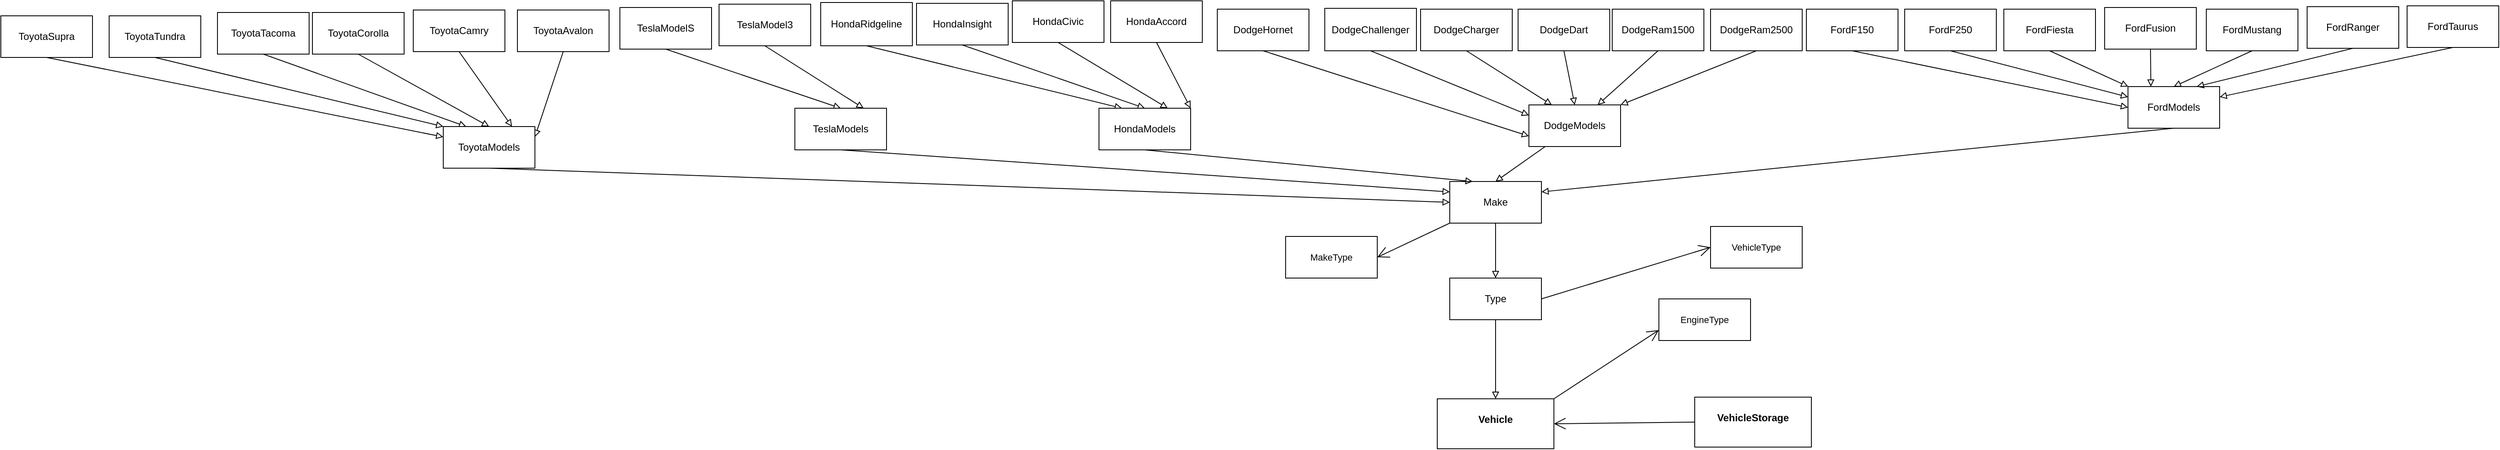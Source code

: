 <mxfile version="21.6.5" type="device" pages="35">
  <diagram name="High-Level" id="YfO1AaealCDPlV8Lao2m">
    <mxGraphModel dx="4929" dy="1629" grid="0" gridSize="10" guides="1" tooltips="1" connect="1" arrows="1" fold="1" page="0" pageScale="1" pageWidth="850" pageHeight="1100" math="0" shadow="0">
      <root>
        <mxCell id="0" />
        <mxCell id="1" parent="0" />
        <mxCell id="Sjmx_ZnS9iTlVIzdWOOp-1" style="edgeStyle=none;shape=connector;rounded=0;orthogonalLoop=1;jettySize=auto;html=1;exitX=0.5;exitY=1;exitDx=0;exitDy=0;entryX=0.5;entryY=0;entryDx=0;entryDy=0;labelBackgroundColor=default;strokeColor=default;fontFamily=Helvetica;fontSize=11;fontColor=default;endArrow=block;endFill=0;" edge="1" parent="1" source="lczZz4IBj45nSS2UDRoz-14" target="lczZz4IBj45nSS2UDRoz-16">
          <mxGeometry relative="1" as="geometry" />
        </mxCell>
        <mxCell id="lczZz4IBj45nSS2UDRoz-14" value="Make" style="html=1;whiteSpace=wrap;" parent="1" vertex="1">
          <mxGeometry x="124" y="160" width="110" height="50" as="geometry" />
        </mxCell>
        <mxCell id="Sjmx_ZnS9iTlVIzdWOOp-10" style="edgeStyle=none;shape=connector;rounded=0;orthogonalLoop=1;jettySize=auto;html=1;exitX=0.5;exitY=1;exitDx=0;exitDy=0;entryX=1;entryY=0.25;entryDx=0;entryDy=0;labelBackgroundColor=default;strokeColor=default;fontFamily=Helvetica;fontSize=11;fontColor=default;endArrow=block;endFill=0;" edge="1" parent="1" source="lczZz4IBj45nSS2UDRoz-12" target="lczZz4IBj45nSS2UDRoz-14">
          <mxGeometry relative="1" as="geometry" />
        </mxCell>
        <mxCell id="lczZz4IBj45nSS2UDRoz-12" value="FordModels" style="html=1;whiteSpace=wrap;" parent="1" vertex="1">
          <mxGeometry x="938" y="46" width="110" height="50" as="geometry" />
        </mxCell>
        <mxCell id="2ckyqfI0wSulNsikIqIM-159" style="edgeStyle=none;shape=connector;rounded=0;orthogonalLoop=1;jettySize=auto;html=1;exitX=0;exitY=1;exitDx=0;exitDy=0;labelBackgroundColor=default;strokeColor=default;fontFamily=Helvetica;fontSize=11;fontColor=default;endArrow=open;endFill=1;endSize=12;entryX=1;entryY=0.5;entryDx=0;entryDy=0;" parent="1" source="lczZz4IBj45nSS2UDRoz-14" target="2ckyqfI0wSulNsikIqIM-143" edge="1">
          <mxGeometry relative="1" as="geometry">
            <mxPoint x="-764.667" y="355.111" as="targetPoint" />
          </mxGeometry>
        </mxCell>
        <mxCell id="2ckyqfI0wSulNsikIqIM-65" style="edgeStyle=none;shape=connector;rounded=0;orthogonalLoop=1;jettySize=auto;html=1;exitX=0.5;exitY=1;exitDx=0;exitDy=0;labelBackgroundColor=default;strokeColor=default;fontFamily=Helvetica;fontSize=11;fontColor=default;endArrow=block;endFill=0;entryX=0.5;entryY=0;entryDx=0;entryDy=0;" parent="1" source="lczZz4IBj45nSS2UDRoz-16" target="lczZz4IBj45nSS2UDRoz-17" edge="1">
          <mxGeometry relative="1" as="geometry">
            <mxPoint x="184.963" y="298.815" as="targetPoint" />
          </mxGeometry>
        </mxCell>
        <mxCell id="2ckyqfI0wSulNsikIqIM-156" style="edgeStyle=none;shape=connector;rounded=0;orthogonalLoop=1;jettySize=auto;html=1;exitX=1;exitY=0.5;exitDx=0;exitDy=0;labelBackgroundColor=default;strokeColor=default;fontFamily=Helvetica;fontSize=11;fontColor=default;endArrow=open;endFill=1;endSize=12;entryX=0;entryY=0.5;entryDx=0;entryDy=0;" parent="1" source="lczZz4IBj45nSS2UDRoz-16" target="2ckyqfI0wSulNsikIqIM-155" edge="1">
          <mxGeometry relative="1" as="geometry">
            <mxPoint x="465" y="180" as="targetPoint" />
          </mxGeometry>
        </mxCell>
        <mxCell id="lczZz4IBj45nSS2UDRoz-16" value="Type" style="html=1;whiteSpace=wrap;" parent="1" vertex="1">
          <mxGeometry x="124" y="276" width="110" height="50" as="geometry" />
        </mxCell>
        <mxCell id="mM-WY8NbKHdQP2Bn72FJ-6" style="edgeStyle=none;shape=connector;rounded=0;orthogonalLoop=1;jettySize=auto;html=1;exitX=1;exitY=0;exitDx=0;exitDy=0;entryX=0;entryY=0.75;entryDx=0;entryDy=0;labelBackgroundColor=default;strokeColor=default;fontFamily=Helvetica;fontSize=11;fontColor=default;endArrow=open;endFill=1;endSize=12;" parent="1" source="lczZz4IBj45nSS2UDRoz-17" target="2ckyqfI0wSulNsikIqIM-107" edge="1">
          <mxGeometry relative="1" as="geometry" />
        </mxCell>
        <mxCell id="lczZz4IBj45nSS2UDRoz-17" value="&lt;p style=&quot;margin:0px;margin-top:4px;text-align:center;&quot;&gt;&lt;br&gt;&lt;b&gt;Vehicle&lt;/b&gt;&lt;/p&gt;" style="verticalAlign=top;align=left;overflow=fill;fontSize=12;fontFamily=Helvetica;html=1;whiteSpace=wrap;" parent="1" vertex="1">
          <mxGeometry x="109" y="421" width="140" height="60" as="geometry" />
        </mxCell>
        <mxCell id="Sjmx_ZnS9iTlVIzdWOOp-26" style="edgeStyle=none;shape=connector;rounded=0;orthogonalLoop=1;jettySize=auto;html=1;exitX=0.5;exitY=1;exitDx=0;exitDy=0;entryX=0;entryY=0.25;entryDx=0;entryDy=0;labelBackgroundColor=default;strokeColor=default;fontFamily=Helvetica;fontSize=11;fontColor=default;endArrow=block;endFill=0;" edge="1" parent="1" source="2ckyqfI0wSulNsikIqIM-1" target="Sjmx_ZnS9iTlVIzdWOOp-4">
          <mxGeometry relative="1" as="geometry" />
        </mxCell>
        <mxCell id="2ckyqfI0wSulNsikIqIM-1" value="DodgeChallenger" style="html=1;whiteSpace=wrap;" parent="1" vertex="1">
          <mxGeometry x="-26" y="-48" width="110" height="51" as="geometry" />
        </mxCell>
        <mxCell id="Sjmx_ZnS9iTlVIzdWOOp-27" style="edgeStyle=none;shape=connector;rounded=0;orthogonalLoop=1;jettySize=auto;html=1;exitX=0.5;exitY=1;exitDx=0;exitDy=0;entryX=0.25;entryY=0;entryDx=0;entryDy=0;labelBackgroundColor=default;strokeColor=default;fontFamily=Helvetica;fontSize=11;fontColor=default;endArrow=block;endFill=0;" edge="1" parent="1" source="2ckyqfI0wSulNsikIqIM-2" target="Sjmx_ZnS9iTlVIzdWOOp-4">
          <mxGeometry relative="1" as="geometry" />
        </mxCell>
        <mxCell id="2ckyqfI0wSulNsikIqIM-2" value="DodgeCharger" style="html=1;whiteSpace=wrap;" parent="1" vertex="1">
          <mxGeometry x="89" y="-47" width="110" height="50" as="geometry" />
        </mxCell>
        <mxCell id="Sjmx_ZnS9iTlVIzdWOOp-28" style="edgeStyle=none;shape=connector;rounded=0;orthogonalLoop=1;jettySize=auto;html=1;exitX=0.5;exitY=1;exitDx=0;exitDy=0;entryX=0.5;entryY=0;entryDx=0;entryDy=0;labelBackgroundColor=default;strokeColor=default;fontFamily=Helvetica;fontSize=11;fontColor=default;endArrow=block;endFill=0;" edge="1" parent="1" source="2ckyqfI0wSulNsikIqIM-3" target="Sjmx_ZnS9iTlVIzdWOOp-4">
          <mxGeometry relative="1" as="geometry" />
        </mxCell>
        <mxCell id="2ckyqfI0wSulNsikIqIM-3" value="DodgeDart" style="html=1;whiteSpace=wrap;" parent="1" vertex="1">
          <mxGeometry x="206" y="-47" width="110" height="50" as="geometry" />
        </mxCell>
        <mxCell id="Sjmx_ZnS9iTlVIzdWOOp-29" style="edgeStyle=none;shape=connector;rounded=0;orthogonalLoop=1;jettySize=auto;html=1;exitX=0.5;exitY=1;exitDx=0;exitDy=0;entryX=0.75;entryY=0;entryDx=0;entryDy=0;labelBackgroundColor=default;strokeColor=default;fontFamily=Helvetica;fontSize=11;fontColor=default;endArrow=block;endFill=0;" edge="1" parent="1" source="2ckyqfI0wSulNsikIqIM-4" target="Sjmx_ZnS9iTlVIzdWOOp-4">
          <mxGeometry relative="1" as="geometry" />
        </mxCell>
        <mxCell id="2ckyqfI0wSulNsikIqIM-4" value="DodgeRam1500" style="html=1;whiteSpace=wrap;" parent="1" vertex="1">
          <mxGeometry x="319" y="-47" width="110" height="50" as="geometry" />
        </mxCell>
        <mxCell id="Sjmx_ZnS9iTlVIzdWOOp-30" style="edgeStyle=none;shape=connector;rounded=0;orthogonalLoop=1;jettySize=auto;html=1;exitX=0.5;exitY=1;exitDx=0;exitDy=0;entryX=1;entryY=0;entryDx=0;entryDy=0;labelBackgroundColor=default;strokeColor=default;fontFamily=Helvetica;fontSize=11;fontColor=default;endArrow=block;endFill=0;" edge="1" parent="1" source="2ckyqfI0wSulNsikIqIM-5" target="Sjmx_ZnS9iTlVIzdWOOp-4">
          <mxGeometry relative="1" as="geometry" />
        </mxCell>
        <mxCell id="2ckyqfI0wSulNsikIqIM-5" value="DodgeRam2500" style="html=1;whiteSpace=wrap;" parent="1" vertex="1">
          <mxGeometry x="437" y="-47" width="110" height="50" as="geometry" />
        </mxCell>
        <mxCell id="Sjmx_ZnS9iTlVIzdWOOp-33" style="edgeStyle=none;shape=connector;rounded=0;orthogonalLoop=1;jettySize=auto;html=1;exitX=0.5;exitY=1;exitDx=0;exitDy=0;entryX=0;entryY=0.5;entryDx=0;entryDy=0;labelBackgroundColor=default;strokeColor=default;fontFamily=Helvetica;fontSize=11;fontColor=default;endArrow=block;endFill=0;" edge="1" parent="1" source="2ckyqfI0wSulNsikIqIM-6" target="lczZz4IBj45nSS2UDRoz-12">
          <mxGeometry relative="1" as="geometry" />
        </mxCell>
        <mxCell id="2ckyqfI0wSulNsikIqIM-6" value="FordF150" style="html=1;whiteSpace=wrap;" parent="1" vertex="1">
          <mxGeometry x="552" y="-47" width="110" height="50" as="geometry" />
        </mxCell>
        <mxCell id="Sjmx_ZnS9iTlVIzdWOOp-35" style="edgeStyle=none;shape=connector;rounded=0;orthogonalLoop=1;jettySize=auto;html=1;exitX=0.5;exitY=1;exitDx=0;exitDy=0;entryX=0;entryY=0.25;entryDx=0;entryDy=0;labelBackgroundColor=default;strokeColor=default;fontFamily=Helvetica;fontSize=11;fontColor=default;endArrow=block;endFill=0;" edge="1" parent="1" source="2ckyqfI0wSulNsikIqIM-7" target="lczZz4IBj45nSS2UDRoz-12">
          <mxGeometry relative="1" as="geometry" />
        </mxCell>
        <mxCell id="2ckyqfI0wSulNsikIqIM-7" value="FordF250" style="html=1;whiteSpace=wrap;" parent="1" vertex="1">
          <mxGeometry x="670" y="-47" width="110" height="50" as="geometry" />
        </mxCell>
        <mxCell id="Sjmx_ZnS9iTlVIzdWOOp-36" style="edgeStyle=none;shape=connector;rounded=0;orthogonalLoop=1;jettySize=auto;html=1;exitX=0.5;exitY=1;exitDx=0;exitDy=0;labelBackgroundColor=default;strokeColor=default;fontFamily=Helvetica;fontSize=11;fontColor=default;endArrow=block;endFill=0;" edge="1" parent="1" source="2ckyqfI0wSulNsikIqIM-8" target="lczZz4IBj45nSS2UDRoz-12">
          <mxGeometry relative="1" as="geometry" />
        </mxCell>
        <mxCell id="2ckyqfI0wSulNsikIqIM-8" value="FordFiesta" style="html=1;whiteSpace=wrap;" parent="1" vertex="1">
          <mxGeometry x="789" y="-47" width="110" height="50" as="geometry" />
        </mxCell>
        <mxCell id="Sjmx_ZnS9iTlVIzdWOOp-37" style="edgeStyle=none;shape=connector;rounded=0;orthogonalLoop=1;jettySize=auto;html=1;exitX=0.5;exitY=1;exitDx=0;exitDy=0;entryX=0.25;entryY=0;entryDx=0;entryDy=0;labelBackgroundColor=default;strokeColor=default;fontFamily=Helvetica;fontSize=11;fontColor=default;endArrow=block;endFill=0;" edge="1" parent="1" source="2ckyqfI0wSulNsikIqIM-9" target="lczZz4IBj45nSS2UDRoz-12">
          <mxGeometry relative="1" as="geometry" />
        </mxCell>
        <mxCell id="2ckyqfI0wSulNsikIqIM-9" value="FordFusion" style="html=1;whiteSpace=wrap;" parent="1" vertex="1">
          <mxGeometry x="910" y="-49" width="110" height="50" as="geometry" />
        </mxCell>
        <mxCell id="Sjmx_ZnS9iTlVIzdWOOp-38" style="edgeStyle=none;shape=connector;rounded=0;orthogonalLoop=1;jettySize=auto;html=1;exitX=0.5;exitY=1;exitDx=0;exitDy=0;labelBackgroundColor=default;strokeColor=default;fontFamily=Helvetica;fontSize=11;fontColor=default;endArrow=block;endFill=0;entryX=0.5;entryY=0;entryDx=0;entryDy=0;" edge="1" parent="1" source="2ckyqfI0wSulNsikIqIM-10" target="lczZz4IBj45nSS2UDRoz-12">
          <mxGeometry relative="1" as="geometry" />
        </mxCell>
        <mxCell id="2ckyqfI0wSulNsikIqIM-10" value="FordMustang" style="html=1;whiteSpace=wrap;" parent="1" vertex="1">
          <mxGeometry x="1032" y="-47" width="110" height="50" as="geometry" />
        </mxCell>
        <mxCell id="Sjmx_ZnS9iTlVIzdWOOp-39" style="edgeStyle=none;shape=connector;rounded=0;orthogonalLoop=1;jettySize=auto;html=1;exitX=0.5;exitY=1;exitDx=0;exitDy=0;entryX=0.75;entryY=0;entryDx=0;entryDy=0;labelBackgroundColor=default;strokeColor=default;fontFamily=Helvetica;fontSize=11;fontColor=default;endArrow=block;endFill=0;" edge="1" parent="1" source="2ckyqfI0wSulNsikIqIM-11" target="lczZz4IBj45nSS2UDRoz-12">
          <mxGeometry relative="1" as="geometry" />
        </mxCell>
        <mxCell id="2ckyqfI0wSulNsikIqIM-11" value="FordRanger" style="html=1;whiteSpace=wrap;" parent="1" vertex="1">
          <mxGeometry x="1153" y="-50" width="110" height="50" as="geometry" />
        </mxCell>
        <mxCell id="Sjmx_ZnS9iTlVIzdWOOp-40" style="edgeStyle=none;shape=connector;rounded=0;orthogonalLoop=1;jettySize=auto;html=1;exitX=0.5;exitY=1;exitDx=0;exitDy=0;entryX=1;entryY=0.25;entryDx=0;entryDy=0;labelBackgroundColor=default;strokeColor=default;fontFamily=Helvetica;fontSize=11;fontColor=default;endArrow=block;endFill=0;" edge="1" parent="1" source="2ckyqfI0wSulNsikIqIM-12" target="lczZz4IBj45nSS2UDRoz-12">
          <mxGeometry relative="1" as="geometry" />
        </mxCell>
        <mxCell id="2ckyqfI0wSulNsikIqIM-12" value="FordTaurus" style="html=1;whiteSpace=wrap;" parent="1" vertex="1">
          <mxGeometry x="1273" y="-51" width="110" height="50" as="geometry" />
        </mxCell>
        <mxCell id="Sjmx_ZnS9iTlVIzdWOOp-25" style="edgeStyle=none;shape=connector;rounded=0;orthogonalLoop=1;jettySize=auto;html=1;exitX=0.5;exitY=1;exitDx=0;exitDy=0;entryX=1;entryY=0;entryDx=0;entryDy=0;labelBackgroundColor=default;strokeColor=default;fontFamily=Helvetica;fontSize=11;fontColor=default;endArrow=block;endFill=0;" edge="1" parent="1" source="2ckyqfI0wSulNsikIqIM-13" target="Sjmx_ZnS9iTlVIzdWOOp-2">
          <mxGeometry relative="1" as="geometry" />
        </mxCell>
        <mxCell id="2ckyqfI0wSulNsikIqIM-13" value="HondaAccord" style="html=1;whiteSpace=wrap;" parent="1" vertex="1">
          <mxGeometry x="-283" y="-57" width="110" height="50" as="geometry" />
        </mxCell>
        <mxCell id="Sjmx_ZnS9iTlVIzdWOOp-24" style="edgeStyle=none;shape=connector;rounded=0;orthogonalLoop=1;jettySize=auto;html=1;exitX=0.5;exitY=1;exitDx=0;exitDy=0;entryX=0.75;entryY=0;entryDx=0;entryDy=0;labelBackgroundColor=default;strokeColor=default;fontFamily=Helvetica;fontSize=11;fontColor=default;endArrow=block;endFill=0;" edge="1" parent="1" source="2ckyqfI0wSulNsikIqIM-14" target="Sjmx_ZnS9iTlVIzdWOOp-2">
          <mxGeometry relative="1" as="geometry" />
        </mxCell>
        <mxCell id="2ckyqfI0wSulNsikIqIM-14" value="HondaCivic" style="html=1;whiteSpace=wrap;" parent="1" vertex="1">
          <mxGeometry x="-401" y="-57" width="110" height="50" as="geometry" />
        </mxCell>
        <mxCell id="Sjmx_ZnS9iTlVIzdWOOp-23" style="edgeStyle=none;shape=connector;rounded=0;orthogonalLoop=1;jettySize=auto;html=1;exitX=0.5;exitY=1;exitDx=0;exitDy=0;entryX=0.5;entryY=0;entryDx=0;entryDy=0;labelBackgroundColor=default;strokeColor=default;fontFamily=Helvetica;fontSize=11;fontColor=default;endArrow=block;endFill=0;" edge="1" parent="1" source="2ckyqfI0wSulNsikIqIM-15" target="Sjmx_ZnS9iTlVIzdWOOp-2">
          <mxGeometry relative="1" as="geometry" />
        </mxCell>
        <mxCell id="2ckyqfI0wSulNsikIqIM-15" value="HondaInsight" style="html=1;whiteSpace=wrap;" parent="1" vertex="1">
          <mxGeometry x="-516" y="-54" width="110" height="50" as="geometry" />
        </mxCell>
        <mxCell id="Sjmx_ZnS9iTlVIzdWOOp-22" style="edgeStyle=none;shape=connector;rounded=0;orthogonalLoop=1;jettySize=auto;html=1;exitX=0.5;exitY=1;exitDx=0;exitDy=0;entryX=0.25;entryY=0;entryDx=0;entryDy=0;labelBackgroundColor=default;strokeColor=default;fontFamily=Helvetica;fontSize=11;fontColor=default;endArrow=block;endFill=0;" edge="1" parent="1" source="2ckyqfI0wSulNsikIqIM-16" target="Sjmx_ZnS9iTlVIzdWOOp-2">
          <mxGeometry relative="1" as="geometry" />
        </mxCell>
        <mxCell id="2ckyqfI0wSulNsikIqIM-16" value="HondaRidgeline" style="html=1;whiteSpace=wrap;" parent="1" vertex="1">
          <mxGeometry x="-631" y="-55" width="110" height="52" as="geometry" />
        </mxCell>
        <mxCell id="Sjmx_ZnS9iTlVIzdWOOp-21" style="edgeStyle=none;shape=connector;rounded=0;orthogonalLoop=1;jettySize=auto;html=1;exitX=0.5;exitY=1;exitDx=0;exitDy=0;entryX=0.75;entryY=0;entryDx=0;entryDy=0;labelBackgroundColor=default;strokeColor=default;fontFamily=Helvetica;fontSize=11;fontColor=default;endArrow=block;endFill=0;" edge="1" parent="1" source="2ckyqfI0wSulNsikIqIM-17" target="Sjmx_ZnS9iTlVIzdWOOp-5">
          <mxGeometry relative="1" as="geometry" />
        </mxCell>
        <mxCell id="2ckyqfI0wSulNsikIqIM-17" value="TeslaModel3" style="html=1;whiteSpace=wrap;" parent="1" vertex="1">
          <mxGeometry x="-753" y="-53" width="110" height="50" as="geometry" />
        </mxCell>
        <mxCell id="Sjmx_ZnS9iTlVIzdWOOp-20" style="edgeStyle=none;shape=connector;rounded=0;orthogonalLoop=1;jettySize=auto;html=1;exitX=0.5;exitY=1;exitDx=0;exitDy=0;entryX=0.5;entryY=0;entryDx=0;entryDy=0;labelBackgroundColor=default;strokeColor=default;fontFamily=Helvetica;fontSize=11;fontColor=default;endArrow=block;endFill=0;" edge="1" parent="1" source="2ckyqfI0wSulNsikIqIM-18" target="Sjmx_ZnS9iTlVIzdWOOp-5">
          <mxGeometry relative="1" as="geometry" />
        </mxCell>
        <mxCell id="2ckyqfI0wSulNsikIqIM-18" value="TeslaModelS" style="html=1;whiteSpace=wrap;" parent="1" vertex="1">
          <mxGeometry x="-872" y="-49" width="110" height="50" as="geometry" />
        </mxCell>
        <mxCell id="Sjmx_ZnS9iTlVIzdWOOp-19" style="edgeStyle=none;shape=connector;rounded=0;orthogonalLoop=1;jettySize=auto;html=1;exitX=0.5;exitY=1;exitDx=0;exitDy=0;entryX=1;entryY=0.25;entryDx=0;entryDy=0;labelBackgroundColor=default;strokeColor=default;fontFamily=Helvetica;fontSize=11;fontColor=default;endArrow=block;endFill=0;" edge="1" parent="1" source="2ckyqfI0wSulNsikIqIM-19" target="Sjmx_ZnS9iTlVIzdWOOp-3">
          <mxGeometry relative="1" as="geometry" />
        </mxCell>
        <mxCell id="2ckyqfI0wSulNsikIqIM-19" value="ToyotaAvalon" style="html=1;whiteSpace=wrap;" parent="1" vertex="1">
          <mxGeometry x="-995" y="-46" width="110" height="50" as="geometry" />
        </mxCell>
        <mxCell id="Sjmx_ZnS9iTlVIzdWOOp-18" style="edgeStyle=none;shape=connector;rounded=0;orthogonalLoop=1;jettySize=auto;html=1;exitX=0.5;exitY=1;exitDx=0;exitDy=0;entryX=0.75;entryY=0;entryDx=0;entryDy=0;labelBackgroundColor=default;strokeColor=default;fontFamily=Helvetica;fontSize=11;fontColor=default;endArrow=block;endFill=0;" edge="1" parent="1" source="2ckyqfI0wSulNsikIqIM-20" target="Sjmx_ZnS9iTlVIzdWOOp-3">
          <mxGeometry relative="1" as="geometry" />
        </mxCell>
        <mxCell id="2ckyqfI0wSulNsikIqIM-20" value="ToyotaCamry" style="html=1;whiteSpace=wrap;" parent="1" vertex="1">
          <mxGeometry x="-1120" y="-46" width="110" height="50" as="geometry" />
        </mxCell>
        <mxCell id="Sjmx_ZnS9iTlVIzdWOOp-17" style="edgeStyle=none;shape=connector;rounded=0;orthogonalLoop=1;jettySize=auto;html=1;exitX=0.5;exitY=1;exitDx=0;exitDy=0;entryX=0.5;entryY=0;entryDx=0;entryDy=0;labelBackgroundColor=default;strokeColor=default;fontFamily=Helvetica;fontSize=11;fontColor=default;endArrow=block;endFill=0;" edge="1" parent="1" source="2ckyqfI0wSulNsikIqIM-21" target="Sjmx_ZnS9iTlVIzdWOOp-3">
          <mxGeometry relative="1" as="geometry" />
        </mxCell>
        <mxCell id="2ckyqfI0wSulNsikIqIM-21" value="ToyotaCorolla" style="html=1;whiteSpace=wrap;" parent="1" vertex="1">
          <mxGeometry x="-1241" y="-43" width="110" height="50" as="geometry" />
        </mxCell>
        <mxCell id="Sjmx_ZnS9iTlVIzdWOOp-16" style="edgeStyle=none;shape=connector;rounded=0;orthogonalLoop=1;jettySize=auto;html=1;exitX=0.5;exitY=1;exitDx=0;exitDy=0;entryX=0.25;entryY=0;entryDx=0;entryDy=0;labelBackgroundColor=default;strokeColor=default;fontFamily=Helvetica;fontSize=11;fontColor=default;endArrow=block;endFill=0;" edge="1" parent="1" source="2ckyqfI0wSulNsikIqIM-22" target="Sjmx_ZnS9iTlVIzdWOOp-3">
          <mxGeometry relative="1" as="geometry" />
        </mxCell>
        <mxCell id="2ckyqfI0wSulNsikIqIM-22" value="ToyotaTacoma" style="html=1;whiteSpace=wrap;" parent="1" vertex="1">
          <mxGeometry x="-1355" y="-43" width="110" height="50" as="geometry" />
        </mxCell>
        <mxCell id="Sjmx_ZnS9iTlVIzdWOOp-15" style="edgeStyle=none;shape=connector;rounded=0;orthogonalLoop=1;jettySize=auto;html=1;exitX=0.5;exitY=1;exitDx=0;exitDy=0;entryX=0;entryY=0;entryDx=0;entryDy=0;labelBackgroundColor=default;strokeColor=default;fontFamily=Helvetica;fontSize=11;fontColor=default;endArrow=block;endFill=0;" edge="1" parent="1" source="2ckyqfI0wSulNsikIqIM-23" target="Sjmx_ZnS9iTlVIzdWOOp-3">
          <mxGeometry relative="1" as="geometry" />
        </mxCell>
        <mxCell id="2ckyqfI0wSulNsikIqIM-23" value="ToyotaTundra" style="html=1;whiteSpace=wrap;" parent="1" vertex="1">
          <mxGeometry x="-1485" y="-39" width="110" height="50" as="geometry" />
        </mxCell>
        <mxCell id="2ckyqfI0wSulNsikIqIM-157" style="edgeStyle=none;shape=connector;rounded=0;orthogonalLoop=1;jettySize=auto;html=1;exitX=0;exitY=0.5;exitDx=0;exitDy=0;entryX=1;entryY=0.5;entryDx=0;entryDy=0;labelBackgroundColor=default;strokeColor=default;fontFamily=Helvetica;fontSize=11;fontColor=default;endArrow=open;endFill=1;endSize=12;" parent="1" source="2ckyqfI0wSulNsikIqIM-104" target="lczZz4IBj45nSS2UDRoz-17" edge="1">
          <mxGeometry relative="1" as="geometry" />
        </mxCell>
        <mxCell id="2ckyqfI0wSulNsikIqIM-104" value="&lt;p style=&quot;margin:0px;margin-top:4px;text-align:center;&quot;&gt;&lt;br&gt;&lt;b&gt;VehicleStorage&lt;/b&gt;&lt;/p&gt;" style="verticalAlign=top;align=left;overflow=fill;fontSize=12;fontFamily=Helvetica;html=1;whiteSpace=wrap;" parent="1" vertex="1">
          <mxGeometry x="418" y="419" width="140" height="60" as="geometry" />
        </mxCell>
        <mxCell id="2ckyqfI0wSulNsikIqIM-107" value="EngineType" style="html=1;whiteSpace=wrap;fontFamily=Helvetica;fontSize=11;fontColor=default;" parent="1" vertex="1">
          <mxGeometry x="375" y="301" width="110" height="50" as="geometry" />
        </mxCell>
        <mxCell id="2ckyqfI0wSulNsikIqIM-143" value="MakeType" style="html=1;whiteSpace=wrap;fontFamily=Helvetica;fontSize=11;fontColor=default;" parent="1" vertex="1">
          <mxGeometry x="-73" y="226" width="110" height="50" as="geometry" />
        </mxCell>
        <mxCell id="2ckyqfI0wSulNsikIqIM-155" value="VehicleType" style="html=1;whiteSpace=wrap;fontFamily=Helvetica;fontSize=11;fontColor=default;" parent="1" vertex="1">
          <mxGeometry x="437" y="214" width="110" height="50" as="geometry" />
        </mxCell>
        <mxCell id="Sjmx_ZnS9iTlVIzdWOOp-14" style="edgeStyle=none;shape=connector;rounded=0;orthogonalLoop=1;jettySize=auto;html=1;exitX=0.5;exitY=1;exitDx=0;exitDy=0;entryX=0.25;entryY=0;entryDx=0;entryDy=0;labelBackgroundColor=default;strokeColor=default;fontFamily=Helvetica;fontSize=11;fontColor=default;endArrow=block;endFill=0;" edge="1" parent="1" source="Sjmx_ZnS9iTlVIzdWOOp-2" target="lczZz4IBj45nSS2UDRoz-14">
          <mxGeometry relative="1" as="geometry" />
        </mxCell>
        <mxCell id="Sjmx_ZnS9iTlVIzdWOOp-2" value="HondaModels" style="html=1;whiteSpace=wrap;" vertex="1" parent="1">
          <mxGeometry x="-297" y="72" width="110" height="50" as="geometry" />
        </mxCell>
        <mxCell id="Sjmx_ZnS9iTlVIzdWOOp-13" style="edgeStyle=none;shape=connector;rounded=0;orthogonalLoop=1;jettySize=auto;html=1;exitX=0.5;exitY=1;exitDx=0;exitDy=0;entryX=0;entryY=0.5;entryDx=0;entryDy=0;labelBackgroundColor=default;strokeColor=default;fontFamily=Helvetica;fontSize=11;fontColor=default;endArrow=block;endFill=0;" edge="1" parent="1" source="Sjmx_ZnS9iTlVIzdWOOp-3" target="lczZz4IBj45nSS2UDRoz-14">
          <mxGeometry relative="1" as="geometry" />
        </mxCell>
        <mxCell id="Sjmx_ZnS9iTlVIzdWOOp-3" value="ToyotaModels" style="html=1;whiteSpace=wrap;" vertex="1" parent="1">
          <mxGeometry x="-1084" y="94" width="110" height="50" as="geometry" />
        </mxCell>
        <mxCell id="Sjmx_ZnS9iTlVIzdWOOp-9" style="edgeStyle=none;shape=connector;rounded=0;orthogonalLoop=1;jettySize=auto;html=1;entryX=0.5;entryY=0;entryDx=0;entryDy=0;labelBackgroundColor=default;strokeColor=default;fontFamily=Helvetica;fontSize=11;fontColor=default;endArrow=block;endFill=0;" edge="1" parent="1" source="Sjmx_ZnS9iTlVIzdWOOp-4" target="lczZz4IBj45nSS2UDRoz-14">
          <mxGeometry relative="1" as="geometry" />
        </mxCell>
        <mxCell id="Sjmx_ZnS9iTlVIzdWOOp-4" value="DodgeModels" style="html=1;whiteSpace=wrap;" vertex="1" parent="1">
          <mxGeometry x="219" y="68" width="110" height="50" as="geometry" />
        </mxCell>
        <mxCell id="Sjmx_ZnS9iTlVIzdWOOp-12" style="edgeStyle=none;shape=connector;rounded=0;orthogonalLoop=1;jettySize=auto;html=1;exitX=0.5;exitY=1;exitDx=0;exitDy=0;entryX=0;entryY=0.25;entryDx=0;entryDy=0;labelBackgroundColor=default;strokeColor=default;fontFamily=Helvetica;fontSize=11;fontColor=default;endArrow=block;endFill=0;" edge="1" parent="1" source="Sjmx_ZnS9iTlVIzdWOOp-5" target="lczZz4IBj45nSS2UDRoz-14">
          <mxGeometry relative="1" as="geometry" />
        </mxCell>
        <mxCell id="Sjmx_ZnS9iTlVIzdWOOp-5" value="TeslaModels" style="html=1;whiteSpace=wrap;" vertex="1" parent="1">
          <mxGeometry x="-662" y="72" width="110" height="50" as="geometry" />
        </mxCell>
        <mxCell id="mMBbIjRO7zfBuLxOVZUd-4" style="edgeStyle=none;shape=connector;rounded=0;orthogonalLoop=1;jettySize=auto;html=1;exitX=0.5;exitY=1;exitDx=0;exitDy=0;entryX=0;entryY=0.75;entryDx=0;entryDy=0;labelBackgroundColor=default;strokeColor=default;fontFamily=Helvetica;fontSize=11;fontColor=default;endArrow=block;endFill=0;" edge="1" parent="1" source="mMBbIjRO7zfBuLxOVZUd-3" target="Sjmx_ZnS9iTlVIzdWOOp-4">
          <mxGeometry relative="1" as="geometry" />
        </mxCell>
        <mxCell id="mMBbIjRO7zfBuLxOVZUd-3" value="DodgeHornet" style="html=1;whiteSpace=wrap;" vertex="1" parent="1">
          <mxGeometry x="-155" y="-47" width="110" height="50" as="geometry" />
        </mxCell>
        <mxCell id="mMBbIjRO7zfBuLxOVZUd-6" style="edgeStyle=none;shape=connector;rounded=0;orthogonalLoop=1;jettySize=auto;html=1;exitX=0.5;exitY=1;exitDx=0;exitDy=0;entryX=0;entryY=0.25;entryDx=0;entryDy=0;labelBackgroundColor=default;strokeColor=default;fontFamily=Helvetica;fontSize=11;fontColor=default;endArrow=block;endFill=0;" edge="1" parent="1" source="mMBbIjRO7zfBuLxOVZUd-5" target="Sjmx_ZnS9iTlVIzdWOOp-3">
          <mxGeometry relative="1" as="geometry" />
        </mxCell>
        <mxCell id="mMBbIjRO7zfBuLxOVZUd-5" value="ToyotaSupra" style="html=1;whiteSpace=wrap;" vertex="1" parent="1">
          <mxGeometry x="-1615" y="-39" width="110" height="50" as="geometry" />
        </mxCell>
      </root>
    </mxGraphModel>
  </diagram>
  <diagram id="vUvkfr0dwrqDlC4ToAKw" name="DodgeHornet">
    <mxGraphModel dx="1025" dy="430" grid="1" gridSize="10" guides="1" tooltips="1" connect="1" arrows="1" fold="1" page="1" pageScale="1" pageWidth="850" pageHeight="1100" math="0" shadow="0">
      <root>
        <mxCell id="0" />
        <mxCell id="1" parent="0" />
        <mxCell id="AALw0vrwL4Ely60l2dAa-1" value="DodgeModels" style="html=1;whiteSpace=wrap;fontFamily=Helvetica;fontSize=11;fontColor=default;" vertex="1" parent="1">
          <mxGeometry x="380" y="120" width="110" height="50" as="geometry" />
        </mxCell>
        <mxCell id="AALw0vrwL4Ely60l2dAa-2" style="edgeStyle=none;shape=connector;rounded=0;orthogonalLoop=1;jettySize=auto;html=1;exitX=1;exitY=0.5;exitDx=0;exitDy=0;entryX=0;entryY=0.5;entryDx=0;entryDy=0;labelBackgroundColor=default;strokeColor=default;fontFamily=Helvetica;fontSize=11;fontColor=default;endArrow=open;endFill=1;endSize=12;" edge="1" parent="1" target="AALw0vrwL4Ely60l2dAa-1">
          <mxGeometry relative="1" as="geometry">
            <mxPoint x="320" y="169" as="sourcePoint" />
          </mxGeometry>
        </mxCell>
        <mxCell id="AALw0vrwL4Ely60l2dAa-3" value="DodgeHornet" style="swimlane;fontStyle=1;align=center;verticalAlign=top;childLayout=stackLayout;horizontal=1;startSize=26;horizontalStack=0;resizeParent=1;resizeParentMax=0;resizeLast=0;collapsible=1;marginBottom=0;whiteSpace=wrap;html=1;fontFamily=Helvetica;fontSize=11;fontColor=default;" vertex="1" parent="1">
          <mxGeometry x="160" y="130" width="160" height="114" as="geometry" />
        </mxCell>
        <mxCell id="AALw0vrwL4Ely60l2dAa-4" value="+ field: DodgeModels&lt;br&gt;# modelName: String" style="text;strokeColor=none;fillColor=none;align=left;verticalAlign=top;spacingLeft=4;spacingRight=4;overflow=hidden;rotatable=0;points=[[0,0.5],[1,0.5]];portConstraint=eastwest;whiteSpace=wrap;html=1;fontSize=11;fontFamily=Helvetica;fontColor=default;" vertex="1" parent="AALw0vrwL4Ely60l2dAa-3">
          <mxGeometry y="26" width="160" height="34" as="geometry" />
        </mxCell>
        <mxCell id="AALw0vrwL4Ely60l2dAa-5" value="" style="line;strokeWidth=1;fillColor=none;align=left;verticalAlign=middle;spacingTop=-1;spacingLeft=3;spacingRight=3;rotatable=0;labelPosition=right;points=[];portConstraint=eastwest;strokeColor=inherit;fontFamily=Helvetica;fontSize=11;fontColor=default;" vertex="1" parent="AALw0vrwL4Ely60l2dAa-3">
          <mxGeometry y="60" width="160" height="28" as="geometry" />
        </mxCell>
        <mxCell id="AALw0vrwL4Ely60l2dAa-6" value="+ displayInfo()" style="text;strokeColor=none;fillColor=none;align=left;verticalAlign=top;spacingLeft=4;spacingRight=4;overflow=hidden;rotatable=0;points=[[0,0.5],[1,0.5]];portConstraint=eastwest;whiteSpace=wrap;html=1;fontSize=11;fontFamily=Helvetica;fontColor=default;" vertex="1" parent="AALw0vrwL4Ely60l2dAa-3">
          <mxGeometry y="88" width="160" height="26" as="geometry" />
        </mxCell>
      </root>
    </mxGraphModel>
  </diagram>
  <diagram id="ul8xeQlLMejMzE_R3xjL" name="DodgeChallenger">
    <mxGraphModel dx="1025" dy="430" grid="1" gridSize="10" guides="1" tooltips="1" connect="1" arrows="1" fold="1" page="1" pageScale="1" pageWidth="850" pageHeight="1100" math="0" shadow="0">
      <root>
        <mxCell id="0" />
        <mxCell id="1" parent="0" />
        <mxCell id="USUREfo5iWJchNUD64Ai-9" value="DodgeModels" style="html=1;whiteSpace=wrap;fontFamily=Helvetica;fontSize=11;fontColor=default;" parent="1" vertex="1">
          <mxGeometry x="370" y="160" width="110" height="50" as="geometry" />
        </mxCell>
        <mxCell id="USUREfo5iWJchNUD64Ai-10" style="edgeStyle=none;shape=connector;rounded=0;orthogonalLoop=1;jettySize=auto;html=1;exitX=1;exitY=0.5;exitDx=0;exitDy=0;entryX=0;entryY=0.5;entryDx=0;entryDy=0;labelBackgroundColor=default;strokeColor=default;fontFamily=Helvetica;fontSize=11;fontColor=default;endArrow=open;endFill=1;endSize=12;" parent="1" target="USUREfo5iWJchNUD64Ai-9" edge="1">
          <mxGeometry relative="1" as="geometry">
            <mxPoint x="310" y="213" as="sourcePoint" />
          </mxGeometry>
        </mxCell>
        <mxCell id="cqIvr3spDie78B_DcOha-1" value="DodgeChallenger" style="swimlane;fontStyle=1;align=center;verticalAlign=top;childLayout=stackLayout;horizontal=1;startSize=26;horizontalStack=0;resizeParent=1;resizeParentMax=0;resizeLast=0;collapsible=1;marginBottom=0;whiteSpace=wrap;html=1;fontFamily=Helvetica;fontSize=11;fontColor=default;" vertex="1" parent="1">
          <mxGeometry x="150" y="180" width="160" height="104" as="geometry" />
        </mxCell>
        <mxCell id="cqIvr3spDie78B_DcOha-2" value="+ field: DodgeModels&lt;br&gt;# modelName: String" style="text;strokeColor=none;fillColor=none;align=left;verticalAlign=top;spacingLeft=4;spacingRight=4;overflow=hidden;rotatable=0;points=[[0,0.5],[1,0.5]];portConstraint=eastwest;whiteSpace=wrap;html=1;fontSize=11;fontFamily=Helvetica;fontColor=default;" vertex="1" parent="cqIvr3spDie78B_DcOha-1">
          <mxGeometry y="26" width="160" height="44" as="geometry" />
        </mxCell>
        <mxCell id="cqIvr3spDie78B_DcOha-3" value="" style="line;strokeWidth=1;fillColor=none;align=left;verticalAlign=middle;spacingTop=-1;spacingLeft=3;spacingRight=3;rotatable=0;labelPosition=right;points=[];portConstraint=eastwest;strokeColor=inherit;fontFamily=Helvetica;fontSize=11;fontColor=default;" vertex="1" parent="cqIvr3spDie78B_DcOha-1">
          <mxGeometry y="70" width="160" height="8" as="geometry" />
        </mxCell>
        <mxCell id="cqIvr3spDie78B_DcOha-4" value="+ displayInfo()" style="text;strokeColor=none;fillColor=none;align=left;verticalAlign=top;spacingLeft=4;spacingRight=4;overflow=hidden;rotatable=0;points=[[0,0.5],[1,0.5]];portConstraint=eastwest;whiteSpace=wrap;html=1;fontSize=11;fontFamily=Helvetica;fontColor=default;" vertex="1" parent="cqIvr3spDie78B_DcOha-1">
          <mxGeometry y="78" width="160" height="26" as="geometry" />
        </mxCell>
      </root>
    </mxGraphModel>
  </diagram>
  <diagram id="qVcMutLH1KdOia9yZJM_" name="DodgeCharger">
    <mxGraphModel dx="1025" dy="430" grid="1" gridSize="10" guides="1" tooltips="1" connect="1" arrows="1" fold="1" page="1" pageScale="1" pageWidth="850" pageHeight="1100" math="0" shadow="0">
      <root>
        <mxCell id="0" />
        <mxCell id="1" parent="0" />
        <mxCell id="wUJuTB7S7PNKJZEiRxvX-3" value="DodgeModels" style="html=1;whiteSpace=wrap;fontFamily=Helvetica;fontSize=11;fontColor=default;" parent="1" vertex="1">
          <mxGeometry x="370" y="160" width="110" height="50" as="geometry" />
        </mxCell>
        <mxCell id="wUJuTB7S7PNKJZEiRxvX-4" style="edgeStyle=none;shape=connector;rounded=0;orthogonalLoop=1;jettySize=auto;html=1;exitX=1;exitY=0.5;exitDx=0;exitDy=0;entryX=0;entryY=0.5;entryDx=0;entryDy=0;labelBackgroundColor=default;strokeColor=default;fontFamily=Helvetica;fontSize=11;fontColor=default;endArrow=open;endFill=1;endSize=12;" parent="1" target="wUJuTB7S7PNKJZEiRxvX-3" edge="1">
          <mxGeometry relative="1" as="geometry">
            <mxPoint x="310" y="209" as="sourcePoint" />
          </mxGeometry>
        </mxCell>
        <mxCell id="l0dSbiMAc2MrnXXMVqgP-1" value="DodgeCharger" style="swimlane;fontStyle=1;align=center;verticalAlign=top;childLayout=stackLayout;horizontal=1;startSize=26;horizontalStack=0;resizeParent=1;resizeParentMax=0;resizeLast=0;collapsible=1;marginBottom=0;whiteSpace=wrap;html=1;fontFamily=Helvetica;fontSize=11;fontColor=default;" vertex="1" parent="1">
          <mxGeometry x="150" y="170" width="160" height="114" as="geometry" />
        </mxCell>
        <mxCell id="l0dSbiMAc2MrnXXMVqgP-2" value="+ field: DodgeModels&lt;br&gt;# modelName: String" style="text;strokeColor=none;fillColor=none;align=left;verticalAlign=top;spacingLeft=4;spacingRight=4;overflow=hidden;rotatable=0;points=[[0,0.5],[1,0.5]];portConstraint=eastwest;whiteSpace=wrap;html=1;fontSize=11;fontFamily=Helvetica;fontColor=default;" vertex="1" parent="l0dSbiMAc2MrnXXMVqgP-1">
          <mxGeometry y="26" width="160" height="34" as="geometry" />
        </mxCell>
        <mxCell id="l0dSbiMAc2MrnXXMVqgP-3" value="" style="line;strokeWidth=1;fillColor=none;align=left;verticalAlign=middle;spacingTop=-1;spacingLeft=3;spacingRight=3;rotatable=0;labelPosition=right;points=[];portConstraint=eastwest;strokeColor=inherit;fontFamily=Helvetica;fontSize=11;fontColor=default;" vertex="1" parent="l0dSbiMAc2MrnXXMVqgP-1">
          <mxGeometry y="60" width="160" height="28" as="geometry" />
        </mxCell>
        <mxCell id="l0dSbiMAc2MrnXXMVqgP-4" value="+ displayInfo()" style="text;strokeColor=none;fillColor=none;align=left;verticalAlign=top;spacingLeft=4;spacingRight=4;overflow=hidden;rotatable=0;points=[[0,0.5],[1,0.5]];portConstraint=eastwest;whiteSpace=wrap;html=1;fontSize=11;fontFamily=Helvetica;fontColor=default;" vertex="1" parent="l0dSbiMAc2MrnXXMVqgP-1">
          <mxGeometry y="88" width="160" height="26" as="geometry" />
        </mxCell>
      </root>
    </mxGraphModel>
  </diagram>
  <diagram id="KW5kfe7_HICeUo2yQQsH" name="DodgeDart">
    <mxGraphModel dx="1025" dy="430" grid="1" gridSize="10" guides="1" tooltips="1" connect="1" arrows="1" fold="1" page="1" pageScale="1" pageWidth="850" pageHeight="1100" math="0" shadow="0">
      <root>
        <mxCell id="0" />
        <mxCell id="1" parent="0" />
        <mxCell id="o7aKGCVJAYbLyPVvfrCo-3" value="DodgeModels" style="html=1;whiteSpace=wrap;fontFamily=Helvetica;fontSize=11;fontColor=default;" parent="1" vertex="1">
          <mxGeometry x="370" y="160" width="110" height="50" as="geometry" />
        </mxCell>
        <mxCell id="o7aKGCVJAYbLyPVvfrCo-4" style="edgeStyle=none;shape=connector;rounded=0;orthogonalLoop=1;jettySize=auto;html=1;exitX=1;exitY=0.5;exitDx=0;exitDy=0;entryX=0;entryY=0.5;entryDx=0;entryDy=0;labelBackgroundColor=default;strokeColor=default;fontFamily=Helvetica;fontSize=11;fontColor=default;endArrow=open;endFill=1;endSize=12;" parent="1" target="o7aKGCVJAYbLyPVvfrCo-3" edge="1">
          <mxGeometry relative="1" as="geometry">
            <mxPoint x="310" y="209" as="sourcePoint" />
          </mxGeometry>
        </mxCell>
        <mxCell id="Iiub4vQolSozQ-vPbD18-5" value="DodgeDart" style="swimlane;fontStyle=1;align=center;verticalAlign=top;childLayout=stackLayout;horizontal=1;startSize=26;horizontalStack=0;resizeParent=1;resizeParentMax=0;resizeLast=0;collapsible=1;marginBottom=0;whiteSpace=wrap;html=1;fontFamily=Helvetica;fontSize=11;fontColor=default;" vertex="1" parent="1">
          <mxGeometry x="150" y="170" width="160" height="114" as="geometry" />
        </mxCell>
        <mxCell id="Iiub4vQolSozQ-vPbD18-6" value="+ field: DodgeModels&lt;br&gt;# modelName: String" style="text;strokeColor=none;fillColor=none;align=left;verticalAlign=top;spacingLeft=4;spacingRight=4;overflow=hidden;rotatable=0;points=[[0,0.5],[1,0.5]];portConstraint=eastwest;whiteSpace=wrap;html=1;fontSize=11;fontFamily=Helvetica;fontColor=default;" vertex="1" parent="Iiub4vQolSozQ-vPbD18-5">
          <mxGeometry y="26" width="160" height="34" as="geometry" />
        </mxCell>
        <mxCell id="Iiub4vQolSozQ-vPbD18-7" value="" style="line;strokeWidth=1;fillColor=none;align=left;verticalAlign=middle;spacingTop=-1;spacingLeft=3;spacingRight=3;rotatable=0;labelPosition=right;points=[];portConstraint=eastwest;strokeColor=inherit;fontFamily=Helvetica;fontSize=11;fontColor=default;" vertex="1" parent="Iiub4vQolSozQ-vPbD18-5">
          <mxGeometry y="60" width="160" height="28" as="geometry" />
        </mxCell>
        <mxCell id="Iiub4vQolSozQ-vPbD18-8" value="+ displayInfo()" style="text;strokeColor=none;fillColor=none;align=left;verticalAlign=top;spacingLeft=4;spacingRight=4;overflow=hidden;rotatable=0;points=[[0,0.5],[1,0.5]];portConstraint=eastwest;whiteSpace=wrap;html=1;fontSize=11;fontFamily=Helvetica;fontColor=default;" vertex="1" parent="Iiub4vQolSozQ-vPbD18-5">
          <mxGeometry y="88" width="160" height="26" as="geometry" />
        </mxCell>
      </root>
    </mxGraphModel>
  </diagram>
  <diagram id="pyWsqUvL1Ly-Gp7WRJi6" name="DodgeRam1500">
    <mxGraphModel dx="1025" dy="430" grid="1" gridSize="10" guides="1" tooltips="1" connect="1" arrows="1" fold="1" page="1" pageScale="1" pageWidth="850" pageHeight="1100" math="0" shadow="0">
      <root>
        <mxCell id="0" />
        <mxCell id="1" parent="0" />
        <mxCell id="xXVZrKrscTbHqR_6yXhp-1" value="DodgeModels" style="html=1;whiteSpace=wrap;fontFamily=Helvetica;fontSize=11;fontColor=default;" vertex="1" parent="1">
          <mxGeometry x="380" y="120" width="110" height="50" as="geometry" />
        </mxCell>
        <mxCell id="xXVZrKrscTbHqR_6yXhp-2" style="edgeStyle=none;shape=connector;rounded=0;orthogonalLoop=1;jettySize=auto;html=1;exitX=1;exitY=0.5;exitDx=0;exitDy=0;entryX=0;entryY=0.5;entryDx=0;entryDy=0;labelBackgroundColor=default;strokeColor=default;fontFamily=Helvetica;fontSize=11;fontColor=default;endArrow=open;endFill=1;endSize=12;" edge="1" parent="1" target="xXVZrKrscTbHqR_6yXhp-1">
          <mxGeometry relative="1" as="geometry">
            <mxPoint x="320" y="169" as="sourcePoint" />
          </mxGeometry>
        </mxCell>
        <mxCell id="xXVZrKrscTbHqR_6yXhp-3" value="DodgeRam1500" style="swimlane;fontStyle=1;align=center;verticalAlign=top;childLayout=stackLayout;horizontal=1;startSize=26;horizontalStack=0;resizeParent=1;resizeParentMax=0;resizeLast=0;collapsible=1;marginBottom=0;whiteSpace=wrap;html=1;fontFamily=Helvetica;fontSize=11;fontColor=default;" vertex="1" parent="1">
          <mxGeometry x="160" y="130" width="160" height="114" as="geometry" />
        </mxCell>
        <mxCell id="xXVZrKrscTbHqR_6yXhp-4" value="+ field: DodgeModels&lt;br&gt;# modelName: String" style="text;strokeColor=none;fillColor=none;align=left;verticalAlign=top;spacingLeft=4;spacingRight=4;overflow=hidden;rotatable=0;points=[[0,0.5],[1,0.5]];portConstraint=eastwest;whiteSpace=wrap;html=1;fontSize=11;fontFamily=Helvetica;fontColor=default;" vertex="1" parent="xXVZrKrscTbHqR_6yXhp-3">
          <mxGeometry y="26" width="160" height="34" as="geometry" />
        </mxCell>
        <mxCell id="xXVZrKrscTbHqR_6yXhp-5" value="" style="line;strokeWidth=1;fillColor=none;align=left;verticalAlign=middle;spacingTop=-1;spacingLeft=3;spacingRight=3;rotatable=0;labelPosition=right;points=[];portConstraint=eastwest;strokeColor=inherit;fontFamily=Helvetica;fontSize=11;fontColor=default;" vertex="1" parent="xXVZrKrscTbHqR_6yXhp-3">
          <mxGeometry y="60" width="160" height="28" as="geometry" />
        </mxCell>
        <mxCell id="xXVZrKrscTbHqR_6yXhp-6" value="+ displayInfo()" style="text;strokeColor=none;fillColor=none;align=left;verticalAlign=top;spacingLeft=4;spacingRight=4;overflow=hidden;rotatable=0;points=[[0,0.5],[1,0.5]];portConstraint=eastwest;whiteSpace=wrap;html=1;fontSize=11;fontFamily=Helvetica;fontColor=default;" vertex="1" parent="xXVZrKrscTbHqR_6yXhp-3">
          <mxGeometry y="88" width="160" height="26" as="geometry" />
        </mxCell>
      </root>
    </mxGraphModel>
  </diagram>
  <diagram id="JqWirooQfBwpQlKIhgZ5" name="DodgeRam2500">
    <mxGraphModel dx="1025" dy="430" grid="1" gridSize="10" guides="1" tooltips="1" connect="1" arrows="1" fold="1" page="1" pageScale="1" pageWidth="850" pageHeight="1100" math="0" shadow="0">
      <root>
        <mxCell id="0" />
        <mxCell id="1" parent="0" />
        <mxCell id="9ECt6XeOUZK8cD5JYHIs-7" value="DodgeModels" style="html=1;whiteSpace=wrap;fontFamily=Helvetica;fontSize=11;fontColor=default;" vertex="1" parent="1">
          <mxGeometry x="380" y="170" width="110" height="50" as="geometry" />
        </mxCell>
        <mxCell id="9ECt6XeOUZK8cD5JYHIs-8" style="edgeStyle=none;shape=connector;rounded=0;orthogonalLoop=1;jettySize=auto;html=1;exitX=1;exitY=0.5;exitDx=0;exitDy=0;entryX=0;entryY=0.5;entryDx=0;entryDy=0;labelBackgroundColor=default;strokeColor=default;fontFamily=Helvetica;fontSize=11;fontColor=default;endArrow=open;endFill=1;endSize=12;" edge="1" parent="1" target="9ECt6XeOUZK8cD5JYHIs-7">
          <mxGeometry relative="1" as="geometry">
            <mxPoint x="320" y="219" as="sourcePoint" />
          </mxGeometry>
        </mxCell>
        <mxCell id="9ECt6XeOUZK8cD5JYHIs-9" value="DodgeRam2500" style="swimlane;fontStyle=1;align=center;verticalAlign=top;childLayout=stackLayout;horizontal=1;startSize=26;horizontalStack=0;resizeParent=1;resizeParentMax=0;resizeLast=0;collapsible=1;marginBottom=0;whiteSpace=wrap;html=1;fontFamily=Helvetica;fontSize=11;fontColor=default;" vertex="1" parent="1">
          <mxGeometry x="160" y="180" width="160" height="114" as="geometry" />
        </mxCell>
        <mxCell id="9ECt6XeOUZK8cD5JYHIs-10" value="+ field: DodgeModels&lt;br&gt;# modelName: String" style="text;strokeColor=none;fillColor=none;align=left;verticalAlign=top;spacingLeft=4;spacingRight=4;overflow=hidden;rotatable=0;points=[[0,0.5],[1,0.5]];portConstraint=eastwest;whiteSpace=wrap;html=1;fontSize=11;fontFamily=Helvetica;fontColor=default;" vertex="1" parent="9ECt6XeOUZK8cD5JYHIs-9">
          <mxGeometry y="26" width="160" height="34" as="geometry" />
        </mxCell>
        <mxCell id="9ECt6XeOUZK8cD5JYHIs-11" value="" style="line;strokeWidth=1;fillColor=none;align=left;verticalAlign=middle;spacingTop=-1;spacingLeft=3;spacingRight=3;rotatable=0;labelPosition=right;points=[];portConstraint=eastwest;strokeColor=inherit;fontFamily=Helvetica;fontSize=11;fontColor=default;" vertex="1" parent="9ECt6XeOUZK8cD5JYHIs-9">
          <mxGeometry y="60" width="160" height="28" as="geometry" />
        </mxCell>
        <mxCell id="9ECt6XeOUZK8cD5JYHIs-12" value="+ displayInfo()" style="text;strokeColor=none;fillColor=none;align=left;verticalAlign=top;spacingLeft=4;spacingRight=4;overflow=hidden;rotatable=0;points=[[0,0.5],[1,0.5]];portConstraint=eastwest;whiteSpace=wrap;html=1;fontSize=11;fontFamily=Helvetica;fontColor=default;" vertex="1" parent="9ECt6XeOUZK8cD5JYHIs-9">
          <mxGeometry y="88" width="160" height="26" as="geometry" />
        </mxCell>
      </root>
    </mxGraphModel>
  </diagram>
  <diagram id="owqx9S1G2imXVFkudz1l" name="DodgeModels">
    <mxGraphModel dx="1025" dy="430" grid="1" gridSize="10" guides="1" tooltips="1" connect="1" arrows="1" fold="1" page="1" pageScale="1" pageWidth="850" pageHeight="1100" math="0" shadow="0">
      <root>
        <mxCell id="0" />
        <mxCell id="1" parent="0" />
        <mxCell id="o6A_AalZyilKRoqRm_kg-1" value="Make" style="html=1;whiteSpace=wrap;fontFamily=Helvetica;fontSize=11;fontColor=default;" vertex="1" parent="1">
          <mxGeometry x="370" y="160" width="110" height="50" as="geometry" />
        </mxCell>
        <mxCell id="o6A_AalZyilKRoqRm_kg-2" style="edgeStyle=none;shape=connector;rounded=0;orthogonalLoop=1;jettySize=auto;html=1;exitX=1;exitY=0.5;exitDx=0;exitDy=0;entryX=0;entryY=0.5;entryDx=0;entryDy=0;labelBackgroundColor=default;strokeColor=default;fontFamily=Helvetica;fontSize=11;fontColor=default;endArrow=open;endFill=1;endSize=12;" edge="1" parent="1" target="o6A_AalZyilKRoqRm_kg-1">
          <mxGeometry relative="1" as="geometry">
            <mxPoint x="310" y="209" as="sourcePoint" />
          </mxGeometry>
        </mxCell>
        <mxCell id="o6A_AalZyilKRoqRm_kg-15" value="DodgeModels" style="swimlane;fontStyle=1;align=center;verticalAlign=top;childLayout=stackLayout;horizontal=1;startSize=26;horizontalStack=0;resizeParent=1;resizeParentMax=0;resizeLast=0;collapsible=1;marginBottom=0;whiteSpace=wrap;html=1;fontFamily=Helvetica;fontSize=11;fontColor=default;" vertex="1" parent="1">
          <mxGeometry x="150" y="170" width="160" height="110" as="geometry" />
        </mxCell>
        <mxCell id="o6A_AalZyilKRoqRm_kg-16" value="+ field: Make" style="text;strokeColor=none;fillColor=none;align=left;verticalAlign=top;spacingLeft=4;spacingRight=4;overflow=hidden;rotatable=0;points=[[0,0.5],[1,0.5]];portConstraint=eastwest;whiteSpace=wrap;html=1;fontSize=11;fontFamily=Helvetica;fontColor=default;" vertex="1" parent="o6A_AalZyilKRoqRm_kg-15">
          <mxGeometry y="26" width="160" height="26" as="geometry" />
        </mxCell>
        <mxCell id="o6A_AalZyilKRoqRm_kg-17" value="" style="line;strokeWidth=1;fillColor=none;align=left;verticalAlign=middle;spacingTop=-1;spacingLeft=3;spacingRight=3;rotatable=0;labelPosition=right;points=[];portConstraint=eastwest;strokeColor=inherit;fontFamily=Helvetica;fontSize=11;fontColor=default;" vertex="1" parent="o6A_AalZyilKRoqRm_kg-15">
          <mxGeometry y="52" width="160" height="8" as="geometry" />
        </mxCell>
        <mxCell id="o6A_AalZyilKRoqRm_kg-18" value="+ promptForModel()&lt;br&gt;+ displayInfo()" style="text;strokeColor=none;fillColor=none;align=left;verticalAlign=top;spacingLeft=4;spacingRight=4;overflow=hidden;rotatable=0;points=[[0,0.5],[1,0.5]];portConstraint=eastwest;whiteSpace=wrap;html=1;fontSize=11;fontFamily=Helvetica;fontColor=default;" vertex="1" parent="o6A_AalZyilKRoqRm_kg-15">
          <mxGeometry y="60" width="160" height="50" as="geometry" />
        </mxCell>
      </root>
    </mxGraphModel>
  </diagram>
  <diagram id="aj4e3jdlccWrUu1Y-1a7" name="FordF150">
    <mxGraphModel dx="1025" dy="430" grid="1" gridSize="10" guides="1" tooltips="1" connect="1" arrows="1" fold="1" page="1" pageScale="1" pageWidth="850" pageHeight="1100" math="0" shadow="0">
      <root>
        <mxCell id="0" />
        <mxCell id="1" parent="0" />
        <mxCell id="mpC0GbGtjeluOqf8we9f-8" value="FordModels" style="html=1;whiteSpace=wrap;fontFamily=Helvetica;fontSize=11;fontColor=default;" vertex="1" parent="1">
          <mxGeometry x="390" y="180" width="110" height="50" as="geometry" />
        </mxCell>
        <mxCell id="mpC0GbGtjeluOqf8we9f-9" style="edgeStyle=none;shape=connector;rounded=0;orthogonalLoop=1;jettySize=auto;html=1;exitX=1;exitY=0.5;exitDx=0;exitDy=0;entryX=0;entryY=0.5;entryDx=0;entryDy=0;labelBackgroundColor=default;strokeColor=default;fontFamily=Helvetica;fontSize=11;fontColor=default;endArrow=open;endFill=1;endSize=12;" edge="1" parent="1" target="mpC0GbGtjeluOqf8we9f-8">
          <mxGeometry relative="1" as="geometry">
            <mxPoint x="330" y="229" as="sourcePoint" />
          </mxGeometry>
        </mxCell>
        <mxCell id="mpC0GbGtjeluOqf8we9f-10" value="FordF150" style="swimlane;fontStyle=1;align=center;verticalAlign=top;childLayout=stackLayout;horizontal=1;startSize=26;horizontalStack=0;resizeParent=1;resizeParentMax=0;resizeLast=0;collapsible=1;marginBottom=0;whiteSpace=wrap;html=1;fontFamily=Helvetica;fontSize=11;fontColor=default;" vertex="1" parent="1">
          <mxGeometry x="170" y="190" width="160" height="114" as="geometry" />
        </mxCell>
        <mxCell id="mpC0GbGtjeluOqf8we9f-11" value="+ field: FordModels&lt;br&gt;# modelName: String" style="text;strokeColor=none;fillColor=none;align=left;verticalAlign=top;spacingLeft=4;spacingRight=4;overflow=hidden;rotatable=0;points=[[0,0.5],[1,0.5]];portConstraint=eastwest;whiteSpace=wrap;html=1;fontSize=11;fontFamily=Helvetica;fontColor=default;" vertex="1" parent="mpC0GbGtjeluOqf8we9f-10">
          <mxGeometry y="26" width="160" height="34" as="geometry" />
        </mxCell>
        <mxCell id="mpC0GbGtjeluOqf8we9f-12" value="" style="line;strokeWidth=1;fillColor=none;align=left;verticalAlign=middle;spacingTop=-1;spacingLeft=3;spacingRight=3;rotatable=0;labelPosition=right;points=[];portConstraint=eastwest;strokeColor=inherit;fontFamily=Helvetica;fontSize=11;fontColor=default;" vertex="1" parent="mpC0GbGtjeluOqf8we9f-10">
          <mxGeometry y="60" width="160" height="28" as="geometry" />
        </mxCell>
        <mxCell id="mpC0GbGtjeluOqf8we9f-13" value="+ displayInfo()" style="text;strokeColor=none;fillColor=none;align=left;verticalAlign=top;spacingLeft=4;spacingRight=4;overflow=hidden;rotatable=0;points=[[0,0.5],[1,0.5]];portConstraint=eastwest;whiteSpace=wrap;html=1;fontSize=11;fontFamily=Helvetica;fontColor=default;" vertex="1" parent="mpC0GbGtjeluOqf8we9f-10">
          <mxGeometry y="88" width="160" height="26" as="geometry" />
        </mxCell>
      </root>
    </mxGraphModel>
  </diagram>
  <diagram id="vc74cLc_V_Q86yMEoikQ" name="FordF250">
    <mxGraphModel dx="1025" dy="430" grid="1" gridSize="10" guides="1" tooltips="1" connect="1" arrows="1" fold="1" page="1" pageScale="1" pageWidth="850" pageHeight="1100" math="0" shadow="0">
      <root>
        <mxCell id="0" />
        <mxCell id="1" parent="0" />
        <mxCell id="4LCgsaIeTGu5tFIVZoU4-1" value="FordModels" style="html=1;whiteSpace=wrap;fontFamily=Helvetica;fontSize=11;fontColor=default;" vertex="1" parent="1">
          <mxGeometry x="390" y="180" width="110" height="50" as="geometry" />
        </mxCell>
        <mxCell id="4LCgsaIeTGu5tFIVZoU4-2" style="edgeStyle=none;shape=connector;rounded=0;orthogonalLoop=1;jettySize=auto;html=1;exitX=1;exitY=0.5;exitDx=0;exitDy=0;entryX=0;entryY=0.5;entryDx=0;entryDy=0;labelBackgroundColor=default;strokeColor=default;fontFamily=Helvetica;fontSize=11;fontColor=default;endArrow=open;endFill=1;endSize=12;" edge="1" parent="1" target="4LCgsaIeTGu5tFIVZoU4-1">
          <mxGeometry relative="1" as="geometry">
            <mxPoint x="330" y="229" as="sourcePoint" />
          </mxGeometry>
        </mxCell>
        <mxCell id="4LCgsaIeTGu5tFIVZoU4-3" value="FordF250" style="swimlane;fontStyle=1;align=center;verticalAlign=top;childLayout=stackLayout;horizontal=1;startSize=26;horizontalStack=0;resizeParent=1;resizeParentMax=0;resizeLast=0;collapsible=1;marginBottom=0;whiteSpace=wrap;html=1;fontFamily=Helvetica;fontSize=11;fontColor=default;" vertex="1" parent="1">
          <mxGeometry x="170" y="190" width="160" height="114" as="geometry" />
        </mxCell>
        <mxCell id="4LCgsaIeTGu5tFIVZoU4-4" value="+ field: FordModels&lt;br&gt;# modelName: String" style="text;strokeColor=none;fillColor=none;align=left;verticalAlign=top;spacingLeft=4;spacingRight=4;overflow=hidden;rotatable=0;points=[[0,0.5],[1,0.5]];portConstraint=eastwest;whiteSpace=wrap;html=1;fontSize=11;fontFamily=Helvetica;fontColor=default;" vertex="1" parent="4LCgsaIeTGu5tFIVZoU4-3">
          <mxGeometry y="26" width="160" height="34" as="geometry" />
        </mxCell>
        <mxCell id="4LCgsaIeTGu5tFIVZoU4-5" value="" style="line;strokeWidth=1;fillColor=none;align=left;verticalAlign=middle;spacingTop=-1;spacingLeft=3;spacingRight=3;rotatable=0;labelPosition=right;points=[];portConstraint=eastwest;strokeColor=inherit;fontFamily=Helvetica;fontSize=11;fontColor=default;" vertex="1" parent="4LCgsaIeTGu5tFIVZoU4-3">
          <mxGeometry y="60" width="160" height="28" as="geometry" />
        </mxCell>
        <mxCell id="4LCgsaIeTGu5tFIVZoU4-6" value="+ displayInfo()" style="text;strokeColor=none;fillColor=none;align=left;verticalAlign=top;spacingLeft=4;spacingRight=4;overflow=hidden;rotatable=0;points=[[0,0.5],[1,0.5]];portConstraint=eastwest;whiteSpace=wrap;html=1;fontSize=11;fontFamily=Helvetica;fontColor=default;" vertex="1" parent="4LCgsaIeTGu5tFIVZoU4-3">
          <mxGeometry y="88" width="160" height="26" as="geometry" />
        </mxCell>
      </root>
    </mxGraphModel>
  </diagram>
  <diagram id="TGe8JYZOUa1uiaF9HvTk" name="FordFiesta">
    <mxGraphModel dx="1025" dy="430" grid="1" gridSize="10" guides="1" tooltips="1" connect="1" arrows="1" fold="1" page="1" pageScale="1" pageWidth="850" pageHeight="1100" math="0" shadow="0">
      <root>
        <mxCell id="0" />
        <mxCell id="1" parent="0" />
        <mxCell id="9A-eZmu4QGzxrqU71iEu-1" value="FordModels" style="html=1;whiteSpace=wrap;fontFamily=Helvetica;fontSize=11;fontColor=default;" vertex="1" parent="1">
          <mxGeometry x="390" y="180" width="110" height="50" as="geometry" />
        </mxCell>
        <mxCell id="9A-eZmu4QGzxrqU71iEu-2" style="edgeStyle=none;shape=connector;rounded=0;orthogonalLoop=1;jettySize=auto;html=1;exitX=1;exitY=0.5;exitDx=0;exitDy=0;entryX=0;entryY=0.5;entryDx=0;entryDy=0;labelBackgroundColor=default;strokeColor=default;fontFamily=Helvetica;fontSize=11;fontColor=default;endArrow=open;endFill=1;endSize=12;" edge="1" parent="1" target="9A-eZmu4QGzxrqU71iEu-1">
          <mxGeometry relative="1" as="geometry">
            <mxPoint x="330" y="229" as="sourcePoint" />
          </mxGeometry>
        </mxCell>
        <mxCell id="9A-eZmu4QGzxrqU71iEu-3" value="FordFiesta" style="swimlane;fontStyle=1;align=center;verticalAlign=top;childLayout=stackLayout;horizontal=1;startSize=26;horizontalStack=0;resizeParent=1;resizeParentMax=0;resizeLast=0;collapsible=1;marginBottom=0;whiteSpace=wrap;html=1;fontFamily=Helvetica;fontSize=11;fontColor=default;" vertex="1" parent="1">
          <mxGeometry x="170" y="190" width="160" height="114" as="geometry" />
        </mxCell>
        <mxCell id="9A-eZmu4QGzxrqU71iEu-4" value="+ field: FordModels&lt;br&gt;# modelName: String" style="text;strokeColor=none;fillColor=none;align=left;verticalAlign=top;spacingLeft=4;spacingRight=4;overflow=hidden;rotatable=0;points=[[0,0.5],[1,0.5]];portConstraint=eastwest;whiteSpace=wrap;html=1;fontSize=11;fontFamily=Helvetica;fontColor=default;" vertex="1" parent="9A-eZmu4QGzxrqU71iEu-3">
          <mxGeometry y="26" width="160" height="34" as="geometry" />
        </mxCell>
        <mxCell id="9A-eZmu4QGzxrqU71iEu-5" value="" style="line;strokeWidth=1;fillColor=none;align=left;verticalAlign=middle;spacingTop=-1;spacingLeft=3;spacingRight=3;rotatable=0;labelPosition=right;points=[];portConstraint=eastwest;strokeColor=inherit;fontFamily=Helvetica;fontSize=11;fontColor=default;" vertex="1" parent="9A-eZmu4QGzxrqU71iEu-3">
          <mxGeometry y="60" width="160" height="28" as="geometry" />
        </mxCell>
        <mxCell id="9A-eZmu4QGzxrqU71iEu-6" value="+ displayInfo()" style="text;strokeColor=none;fillColor=none;align=left;verticalAlign=top;spacingLeft=4;spacingRight=4;overflow=hidden;rotatable=0;points=[[0,0.5],[1,0.5]];portConstraint=eastwest;whiteSpace=wrap;html=1;fontSize=11;fontFamily=Helvetica;fontColor=default;" vertex="1" parent="9A-eZmu4QGzxrqU71iEu-3">
          <mxGeometry y="88" width="160" height="26" as="geometry" />
        </mxCell>
      </root>
    </mxGraphModel>
  </diagram>
  <diagram id="gEhTT4n0D7WvRlkN88tC" name="FordFusion">
    <mxGraphModel dx="1025" dy="430" grid="1" gridSize="10" guides="1" tooltips="1" connect="1" arrows="1" fold="1" page="1" pageScale="1" pageWidth="850" pageHeight="1100" math="0" shadow="0">
      <root>
        <mxCell id="0" />
        <mxCell id="1" parent="0" />
        <mxCell id="lkeR2ojZtinP5cWSk81h-7" value="FordModels" style="html=1;whiteSpace=wrap;fontFamily=Helvetica;fontSize=11;fontColor=default;" vertex="1" parent="1">
          <mxGeometry x="400" y="190" width="110" height="50" as="geometry" />
        </mxCell>
        <mxCell id="lkeR2ojZtinP5cWSk81h-8" style="edgeStyle=none;shape=connector;rounded=0;orthogonalLoop=1;jettySize=auto;html=1;exitX=1;exitY=0.5;exitDx=0;exitDy=0;entryX=0;entryY=0.5;entryDx=0;entryDy=0;labelBackgroundColor=default;strokeColor=default;fontFamily=Helvetica;fontSize=11;fontColor=default;endArrow=open;endFill=1;endSize=12;" edge="1" parent="1" target="lkeR2ojZtinP5cWSk81h-7">
          <mxGeometry relative="1" as="geometry">
            <mxPoint x="340" y="239" as="sourcePoint" />
          </mxGeometry>
        </mxCell>
        <mxCell id="lkeR2ojZtinP5cWSk81h-9" value="FordFusion" style="swimlane;fontStyle=1;align=center;verticalAlign=top;childLayout=stackLayout;horizontal=1;startSize=26;horizontalStack=0;resizeParent=1;resizeParentMax=0;resizeLast=0;collapsible=1;marginBottom=0;whiteSpace=wrap;html=1;fontFamily=Helvetica;fontSize=11;fontColor=default;" vertex="1" parent="1">
          <mxGeometry x="180" y="200" width="160" height="114" as="geometry" />
        </mxCell>
        <mxCell id="lkeR2ojZtinP5cWSk81h-10" value="+ field: FordModels&lt;br&gt;# modelName: String" style="text;strokeColor=none;fillColor=none;align=left;verticalAlign=top;spacingLeft=4;spacingRight=4;overflow=hidden;rotatable=0;points=[[0,0.5],[1,0.5]];portConstraint=eastwest;whiteSpace=wrap;html=1;fontSize=11;fontFamily=Helvetica;fontColor=default;" vertex="1" parent="lkeR2ojZtinP5cWSk81h-9">
          <mxGeometry y="26" width="160" height="34" as="geometry" />
        </mxCell>
        <mxCell id="lkeR2ojZtinP5cWSk81h-11" value="" style="line;strokeWidth=1;fillColor=none;align=left;verticalAlign=middle;spacingTop=-1;spacingLeft=3;spacingRight=3;rotatable=0;labelPosition=right;points=[];portConstraint=eastwest;strokeColor=inherit;fontFamily=Helvetica;fontSize=11;fontColor=default;" vertex="1" parent="lkeR2ojZtinP5cWSk81h-9">
          <mxGeometry y="60" width="160" height="28" as="geometry" />
        </mxCell>
        <mxCell id="lkeR2ojZtinP5cWSk81h-12" value="+ displayInfo()" style="text;strokeColor=none;fillColor=none;align=left;verticalAlign=top;spacingLeft=4;spacingRight=4;overflow=hidden;rotatable=0;points=[[0,0.5],[1,0.5]];portConstraint=eastwest;whiteSpace=wrap;html=1;fontSize=11;fontFamily=Helvetica;fontColor=default;" vertex="1" parent="lkeR2ojZtinP5cWSk81h-9">
          <mxGeometry y="88" width="160" height="26" as="geometry" />
        </mxCell>
      </root>
    </mxGraphModel>
  </diagram>
  <diagram id="J8wRGiI0m8lbnFF768xe" name="FordMustang">
    <mxGraphModel dx="1025" dy="430" grid="1" gridSize="10" guides="1" tooltips="1" connect="1" arrows="1" fold="1" page="1" pageScale="1" pageWidth="850" pageHeight="1100" math="0" shadow="0">
      <root>
        <mxCell id="0" />
        <mxCell id="1" parent="0" />
        <mxCell id="8ro-DGeyXk55_pIICgaA-7" value="FordModels" style="html=1;whiteSpace=wrap;fontFamily=Helvetica;fontSize=11;fontColor=default;" vertex="1" parent="1">
          <mxGeometry x="400" y="190" width="110" height="50" as="geometry" />
        </mxCell>
        <mxCell id="8ro-DGeyXk55_pIICgaA-8" style="edgeStyle=none;shape=connector;rounded=0;orthogonalLoop=1;jettySize=auto;html=1;exitX=1;exitY=0.5;exitDx=0;exitDy=0;entryX=0;entryY=0.5;entryDx=0;entryDy=0;labelBackgroundColor=default;strokeColor=default;fontFamily=Helvetica;fontSize=11;fontColor=default;endArrow=open;endFill=1;endSize=12;" edge="1" parent="1" target="8ro-DGeyXk55_pIICgaA-7">
          <mxGeometry relative="1" as="geometry">
            <mxPoint x="340" y="239" as="sourcePoint" />
          </mxGeometry>
        </mxCell>
        <mxCell id="8ro-DGeyXk55_pIICgaA-9" value="FordMustang" style="swimlane;fontStyle=1;align=center;verticalAlign=top;childLayout=stackLayout;horizontal=1;startSize=26;horizontalStack=0;resizeParent=1;resizeParentMax=0;resizeLast=0;collapsible=1;marginBottom=0;whiteSpace=wrap;html=1;fontFamily=Helvetica;fontSize=11;fontColor=default;" vertex="1" parent="1">
          <mxGeometry x="180" y="200" width="160" height="114" as="geometry" />
        </mxCell>
        <mxCell id="8ro-DGeyXk55_pIICgaA-10" value="+ field: FordModels&lt;br&gt;# modelName: String" style="text;strokeColor=none;fillColor=none;align=left;verticalAlign=top;spacingLeft=4;spacingRight=4;overflow=hidden;rotatable=0;points=[[0,0.5],[1,0.5]];portConstraint=eastwest;whiteSpace=wrap;html=1;fontSize=11;fontFamily=Helvetica;fontColor=default;" vertex="1" parent="8ro-DGeyXk55_pIICgaA-9">
          <mxGeometry y="26" width="160" height="34" as="geometry" />
        </mxCell>
        <mxCell id="8ro-DGeyXk55_pIICgaA-11" value="" style="line;strokeWidth=1;fillColor=none;align=left;verticalAlign=middle;spacingTop=-1;spacingLeft=3;spacingRight=3;rotatable=0;labelPosition=right;points=[];portConstraint=eastwest;strokeColor=inherit;fontFamily=Helvetica;fontSize=11;fontColor=default;" vertex="1" parent="8ro-DGeyXk55_pIICgaA-9">
          <mxGeometry y="60" width="160" height="28" as="geometry" />
        </mxCell>
        <mxCell id="8ro-DGeyXk55_pIICgaA-12" value="+ displayInfo()" style="text;strokeColor=none;fillColor=none;align=left;verticalAlign=top;spacingLeft=4;spacingRight=4;overflow=hidden;rotatable=0;points=[[0,0.5],[1,0.5]];portConstraint=eastwest;whiteSpace=wrap;html=1;fontSize=11;fontFamily=Helvetica;fontColor=default;" vertex="1" parent="8ro-DGeyXk55_pIICgaA-9">
          <mxGeometry y="88" width="160" height="26" as="geometry" />
        </mxCell>
      </root>
    </mxGraphModel>
  </diagram>
  <diagram id="jW38RqHar8JZEev1p6k-" name="FordRanger">
    <mxGraphModel dx="1025" dy="430" grid="1" gridSize="10" guides="1" tooltips="1" connect="1" arrows="1" fold="1" page="1" pageScale="1" pageWidth="850" pageHeight="1100" math="0" shadow="0">
      <root>
        <mxCell id="0" />
        <mxCell id="1" parent="0" />
        <mxCell id="9thw4d2RHcByuPiUwn8R-1" value="FordModels" style="html=1;whiteSpace=wrap;fontFamily=Helvetica;fontSize=11;fontColor=default;" vertex="1" parent="1">
          <mxGeometry x="390" y="180" width="110" height="50" as="geometry" />
        </mxCell>
        <mxCell id="9thw4d2RHcByuPiUwn8R-2" style="edgeStyle=none;shape=connector;rounded=0;orthogonalLoop=1;jettySize=auto;html=1;exitX=1;exitY=0.5;exitDx=0;exitDy=0;entryX=0;entryY=0.5;entryDx=0;entryDy=0;labelBackgroundColor=default;strokeColor=default;fontFamily=Helvetica;fontSize=11;fontColor=default;endArrow=open;endFill=1;endSize=12;" edge="1" parent="1" target="9thw4d2RHcByuPiUwn8R-1">
          <mxGeometry relative="1" as="geometry">
            <mxPoint x="330" y="229" as="sourcePoint" />
          </mxGeometry>
        </mxCell>
        <mxCell id="9thw4d2RHcByuPiUwn8R-3" value="FordRanger" style="swimlane;fontStyle=1;align=center;verticalAlign=top;childLayout=stackLayout;horizontal=1;startSize=26;horizontalStack=0;resizeParent=1;resizeParentMax=0;resizeLast=0;collapsible=1;marginBottom=0;whiteSpace=wrap;html=1;fontFamily=Helvetica;fontSize=11;fontColor=default;" vertex="1" parent="1">
          <mxGeometry x="170" y="190" width="160" height="114" as="geometry" />
        </mxCell>
        <mxCell id="9thw4d2RHcByuPiUwn8R-4" value="+ field: FordModels&lt;br&gt;# modelName: String" style="text;strokeColor=none;fillColor=none;align=left;verticalAlign=top;spacingLeft=4;spacingRight=4;overflow=hidden;rotatable=0;points=[[0,0.5],[1,0.5]];portConstraint=eastwest;whiteSpace=wrap;html=1;fontSize=11;fontFamily=Helvetica;fontColor=default;" vertex="1" parent="9thw4d2RHcByuPiUwn8R-3">
          <mxGeometry y="26" width="160" height="34" as="geometry" />
        </mxCell>
        <mxCell id="9thw4d2RHcByuPiUwn8R-5" value="" style="line;strokeWidth=1;fillColor=none;align=left;verticalAlign=middle;spacingTop=-1;spacingLeft=3;spacingRight=3;rotatable=0;labelPosition=right;points=[];portConstraint=eastwest;strokeColor=inherit;fontFamily=Helvetica;fontSize=11;fontColor=default;" vertex="1" parent="9thw4d2RHcByuPiUwn8R-3">
          <mxGeometry y="60" width="160" height="28" as="geometry" />
        </mxCell>
        <mxCell id="9thw4d2RHcByuPiUwn8R-6" value="+ displayInfo()" style="text;strokeColor=none;fillColor=none;align=left;verticalAlign=top;spacingLeft=4;spacingRight=4;overflow=hidden;rotatable=0;points=[[0,0.5],[1,0.5]];portConstraint=eastwest;whiteSpace=wrap;html=1;fontSize=11;fontFamily=Helvetica;fontColor=default;" vertex="1" parent="9thw4d2RHcByuPiUwn8R-3">
          <mxGeometry y="88" width="160" height="26" as="geometry" />
        </mxCell>
      </root>
    </mxGraphModel>
  </diagram>
  <diagram id="DiAUFTSKTDM0rOjbFPTh" name="FordTaurus">
    <mxGraphModel dx="1025" dy="430" grid="1" gridSize="10" guides="1" tooltips="1" connect="1" arrows="1" fold="1" page="1" pageScale="1" pageWidth="850" pageHeight="1100" math="0" shadow="0">
      <root>
        <mxCell id="0" />
        <mxCell id="1" parent="0" />
        <mxCell id="QfhI9yMvAkgQqggfm3Wb-1" value="FordModels" style="html=1;whiteSpace=wrap;fontFamily=Helvetica;fontSize=11;fontColor=default;" vertex="1" parent="1">
          <mxGeometry x="390" y="180" width="110" height="50" as="geometry" />
        </mxCell>
        <mxCell id="QfhI9yMvAkgQqggfm3Wb-2" style="edgeStyle=none;shape=connector;rounded=0;orthogonalLoop=1;jettySize=auto;html=1;exitX=1;exitY=0.5;exitDx=0;exitDy=0;entryX=0;entryY=0.5;entryDx=0;entryDy=0;labelBackgroundColor=default;strokeColor=default;fontFamily=Helvetica;fontSize=11;fontColor=default;endArrow=open;endFill=1;endSize=12;" edge="1" parent="1" target="QfhI9yMvAkgQqggfm3Wb-1">
          <mxGeometry relative="1" as="geometry">
            <mxPoint x="330" y="229" as="sourcePoint" />
          </mxGeometry>
        </mxCell>
        <mxCell id="QfhI9yMvAkgQqggfm3Wb-3" value="FordTaurus" style="swimlane;fontStyle=1;align=center;verticalAlign=top;childLayout=stackLayout;horizontal=1;startSize=26;horizontalStack=0;resizeParent=1;resizeParentMax=0;resizeLast=0;collapsible=1;marginBottom=0;whiteSpace=wrap;html=1;fontFamily=Helvetica;fontSize=11;fontColor=default;" vertex="1" parent="1">
          <mxGeometry x="170" y="190" width="160" height="114" as="geometry" />
        </mxCell>
        <mxCell id="QfhI9yMvAkgQqggfm3Wb-4" value="+ field: FordModels&lt;br&gt;# modelName: String" style="text;strokeColor=none;fillColor=none;align=left;verticalAlign=top;spacingLeft=4;spacingRight=4;overflow=hidden;rotatable=0;points=[[0,0.5],[1,0.5]];portConstraint=eastwest;whiteSpace=wrap;html=1;fontSize=11;fontFamily=Helvetica;fontColor=default;" vertex="1" parent="QfhI9yMvAkgQqggfm3Wb-3">
          <mxGeometry y="26" width="160" height="34" as="geometry" />
        </mxCell>
        <mxCell id="QfhI9yMvAkgQqggfm3Wb-5" value="" style="line;strokeWidth=1;fillColor=none;align=left;verticalAlign=middle;spacingTop=-1;spacingLeft=3;spacingRight=3;rotatable=0;labelPosition=right;points=[];portConstraint=eastwest;strokeColor=inherit;fontFamily=Helvetica;fontSize=11;fontColor=default;" vertex="1" parent="QfhI9yMvAkgQqggfm3Wb-3">
          <mxGeometry y="60" width="160" height="28" as="geometry" />
        </mxCell>
        <mxCell id="QfhI9yMvAkgQqggfm3Wb-6" value="+ displayInfo()" style="text;strokeColor=none;fillColor=none;align=left;verticalAlign=top;spacingLeft=4;spacingRight=4;overflow=hidden;rotatable=0;points=[[0,0.5],[1,0.5]];portConstraint=eastwest;whiteSpace=wrap;html=1;fontSize=11;fontFamily=Helvetica;fontColor=default;" vertex="1" parent="QfhI9yMvAkgQqggfm3Wb-3">
          <mxGeometry y="88" width="160" height="26" as="geometry" />
        </mxCell>
      </root>
    </mxGraphModel>
  </diagram>
  <diagram id="93sdvOZt1vhVcLBNKvk8" name="FordModels">
    <mxGraphModel dx="1025" dy="430" grid="1" gridSize="10" guides="1" tooltips="1" connect="1" arrows="1" fold="1" page="1" pageScale="1" pageWidth="850" pageHeight="1100" math="0" shadow="0">
      <root>
        <mxCell id="0" />
        <mxCell id="1" parent="0" />
        <mxCell id="f2m32yYTuYEJ9jgvS_JS-1" value="Make" style="html=1;whiteSpace=wrap;fontFamily=Helvetica;fontSize=11;fontColor=default;" vertex="1" parent="1">
          <mxGeometry x="370" y="160" width="110" height="50" as="geometry" />
        </mxCell>
        <mxCell id="f2m32yYTuYEJ9jgvS_JS-2" style="edgeStyle=none;shape=connector;rounded=0;orthogonalLoop=1;jettySize=auto;html=1;exitX=1;exitY=0.5;exitDx=0;exitDy=0;entryX=0;entryY=0.5;entryDx=0;entryDy=0;labelBackgroundColor=default;strokeColor=default;fontFamily=Helvetica;fontSize=11;fontColor=default;endArrow=open;endFill=1;endSize=12;" edge="1" parent="1" target="f2m32yYTuYEJ9jgvS_JS-1">
          <mxGeometry relative="1" as="geometry">
            <mxPoint x="310" y="209" as="sourcePoint" />
          </mxGeometry>
        </mxCell>
        <mxCell id="f2m32yYTuYEJ9jgvS_JS-3" value="FordModels" style="swimlane;fontStyle=1;align=center;verticalAlign=top;childLayout=stackLayout;horizontal=1;startSize=26;horizontalStack=0;resizeParent=1;resizeParentMax=0;resizeLast=0;collapsible=1;marginBottom=0;whiteSpace=wrap;html=1;fontFamily=Helvetica;fontSize=11;fontColor=default;" vertex="1" parent="1">
          <mxGeometry x="150" y="170" width="160" height="110" as="geometry" />
        </mxCell>
        <mxCell id="f2m32yYTuYEJ9jgvS_JS-4" value="+ field: Make" style="text;strokeColor=none;fillColor=none;align=left;verticalAlign=top;spacingLeft=4;spacingRight=4;overflow=hidden;rotatable=0;points=[[0,0.5],[1,0.5]];portConstraint=eastwest;whiteSpace=wrap;html=1;fontSize=11;fontFamily=Helvetica;fontColor=default;" vertex="1" parent="f2m32yYTuYEJ9jgvS_JS-3">
          <mxGeometry y="26" width="160" height="26" as="geometry" />
        </mxCell>
        <mxCell id="f2m32yYTuYEJ9jgvS_JS-5" value="" style="line;strokeWidth=1;fillColor=none;align=left;verticalAlign=middle;spacingTop=-1;spacingLeft=3;spacingRight=3;rotatable=0;labelPosition=right;points=[];portConstraint=eastwest;strokeColor=inherit;fontFamily=Helvetica;fontSize=11;fontColor=default;" vertex="1" parent="f2m32yYTuYEJ9jgvS_JS-3">
          <mxGeometry y="52" width="160" height="8" as="geometry" />
        </mxCell>
        <mxCell id="f2m32yYTuYEJ9jgvS_JS-6" value="+ promptForModel()&lt;br&gt;+ displayInfo()" style="text;strokeColor=none;fillColor=none;align=left;verticalAlign=top;spacingLeft=4;spacingRight=4;overflow=hidden;rotatable=0;points=[[0,0.5],[1,0.5]];portConstraint=eastwest;whiteSpace=wrap;html=1;fontSize=11;fontFamily=Helvetica;fontColor=default;" vertex="1" parent="f2m32yYTuYEJ9jgvS_JS-3">
          <mxGeometry y="60" width="160" height="50" as="geometry" />
        </mxCell>
      </root>
    </mxGraphModel>
  </diagram>
  <diagram id="RpaAt4XLAzpmpx27UW34" name="HondaAccord">
    <mxGraphModel dx="1025" dy="430" grid="1" gridSize="10" guides="1" tooltips="1" connect="1" arrows="1" fold="1" page="1" pageScale="1" pageWidth="850" pageHeight="1100" math="0" shadow="0">
      <root>
        <mxCell id="0" />
        <mxCell id="1" parent="0" />
        <mxCell id="Kd0VrWa22k6Tf-yRCeyg-1" value="HondaModels" style="html=1;whiteSpace=wrap;fontFamily=Helvetica;fontSize=11;fontColor=default;" vertex="1" parent="1">
          <mxGeometry x="390" y="180" width="110" height="50" as="geometry" />
        </mxCell>
        <mxCell id="Kd0VrWa22k6Tf-yRCeyg-2" style="edgeStyle=none;shape=connector;rounded=0;orthogonalLoop=1;jettySize=auto;html=1;exitX=1;exitY=0.5;exitDx=0;exitDy=0;entryX=0;entryY=0.5;entryDx=0;entryDy=0;labelBackgroundColor=default;strokeColor=default;fontFamily=Helvetica;fontSize=11;fontColor=default;endArrow=open;endFill=1;endSize=12;" edge="1" parent="1" target="Kd0VrWa22k6Tf-yRCeyg-1">
          <mxGeometry relative="1" as="geometry">
            <mxPoint x="330" y="229" as="sourcePoint" />
          </mxGeometry>
        </mxCell>
        <mxCell id="Kd0VrWa22k6Tf-yRCeyg-3" value="HondaAccord" style="swimlane;fontStyle=1;align=center;verticalAlign=top;childLayout=stackLayout;horizontal=1;startSize=26;horizontalStack=0;resizeParent=1;resizeParentMax=0;resizeLast=0;collapsible=1;marginBottom=0;whiteSpace=wrap;html=1;fontFamily=Helvetica;fontSize=11;fontColor=default;" vertex="1" parent="1">
          <mxGeometry x="170" y="190" width="160" height="114" as="geometry" />
        </mxCell>
        <mxCell id="Kd0VrWa22k6Tf-yRCeyg-4" value="+ field: HondaModels&lt;br&gt;# modelName: String" style="text;strokeColor=none;fillColor=none;align=left;verticalAlign=top;spacingLeft=4;spacingRight=4;overflow=hidden;rotatable=0;points=[[0,0.5],[1,0.5]];portConstraint=eastwest;whiteSpace=wrap;html=1;fontSize=11;fontFamily=Helvetica;fontColor=default;" vertex="1" parent="Kd0VrWa22k6Tf-yRCeyg-3">
          <mxGeometry y="26" width="160" height="34" as="geometry" />
        </mxCell>
        <mxCell id="Kd0VrWa22k6Tf-yRCeyg-5" value="" style="line;strokeWidth=1;fillColor=none;align=left;verticalAlign=middle;spacingTop=-1;spacingLeft=3;spacingRight=3;rotatable=0;labelPosition=right;points=[];portConstraint=eastwest;strokeColor=inherit;fontFamily=Helvetica;fontSize=11;fontColor=default;" vertex="1" parent="Kd0VrWa22k6Tf-yRCeyg-3">
          <mxGeometry y="60" width="160" height="28" as="geometry" />
        </mxCell>
        <mxCell id="Kd0VrWa22k6Tf-yRCeyg-6" value="+ displayInfo()" style="text;strokeColor=none;fillColor=none;align=left;verticalAlign=top;spacingLeft=4;spacingRight=4;overflow=hidden;rotatable=0;points=[[0,0.5],[1,0.5]];portConstraint=eastwest;whiteSpace=wrap;html=1;fontSize=11;fontFamily=Helvetica;fontColor=default;" vertex="1" parent="Kd0VrWa22k6Tf-yRCeyg-3">
          <mxGeometry y="88" width="160" height="26" as="geometry" />
        </mxCell>
      </root>
    </mxGraphModel>
  </diagram>
  <diagram id="cCXbb7baIrRLqdos_wgM" name="HondaCivic">
    <mxGraphModel dx="1025" dy="430" grid="1" gridSize="10" guides="1" tooltips="1" connect="1" arrows="1" fold="1" page="1" pageScale="1" pageWidth="850" pageHeight="1100" math="0" shadow="0">
      <root>
        <mxCell id="0" />
        <mxCell id="1" parent="0" />
        <mxCell id="pEfzojukPqTJdjFnb0tV-1" value="HondaModels" style="html=1;whiteSpace=wrap;fontFamily=Helvetica;fontSize=11;fontColor=default;" vertex="1" parent="1">
          <mxGeometry x="390" y="180" width="110" height="50" as="geometry" />
        </mxCell>
        <mxCell id="pEfzojukPqTJdjFnb0tV-2" style="edgeStyle=none;shape=connector;rounded=0;orthogonalLoop=1;jettySize=auto;html=1;exitX=1;exitY=0.5;exitDx=0;exitDy=0;entryX=0;entryY=0.5;entryDx=0;entryDy=0;labelBackgroundColor=default;strokeColor=default;fontFamily=Helvetica;fontSize=11;fontColor=default;endArrow=open;endFill=1;endSize=12;" edge="1" parent="1" target="pEfzojukPqTJdjFnb0tV-1">
          <mxGeometry relative="1" as="geometry">
            <mxPoint x="330" y="229" as="sourcePoint" />
          </mxGeometry>
        </mxCell>
        <mxCell id="pEfzojukPqTJdjFnb0tV-3" value="HondaCivic" style="swimlane;fontStyle=1;align=center;verticalAlign=top;childLayout=stackLayout;horizontal=1;startSize=26;horizontalStack=0;resizeParent=1;resizeParentMax=0;resizeLast=0;collapsible=1;marginBottom=0;whiteSpace=wrap;html=1;fontFamily=Helvetica;fontSize=11;fontColor=default;" vertex="1" parent="1">
          <mxGeometry x="170" y="190" width="160" height="114" as="geometry" />
        </mxCell>
        <mxCell id="pEfzojukPqTJdjFnb0tV-4" value="+ field: HondaModels&lt;br&gt;# modelName: String" style="text;strokeColor=none;fillColor=none;align=left;verticalAlign=top;spacingLeft=4;spacingRight=4;overflow=hidden;rotatable=0;points=[[0,0.5],[1,0.5]];portConstraint=eastwest;whiteSpace=wrap;html=1;fontSize=11;fontFamily=Helvetica;fontColor=default;" vertex="1" parent="pEfzojukPqTJdjFnb0tV-3">
          <mxGeometry y="26" width="160" height="34" as="geometry" />
        </mxCell>
        <mxCell id="pEfzojukPqTJdjFnb0tV-5" value="" style="line;strokeWidth=1;fillColor=none;align=left;verticalAlign=middle;spacingTop=-1;spacingLeft=3;spacingRight=3;rotatable=0;labelPosition=right;points=[];portConstraint=eastwest;strokeColor=inherit;fontFamily=Helvetica;fontSize=11;fontColor=default;" vertex="1" parent="pEfzojukPqTJdjFnb0tV-3">
          <mxGeometry y="60" width="160" height="28" as="geometry" />
        </mxCell>
        <mxCell id="pEfzojukPqTJdjFnb0tV-6" value="+ displayInfo()" style="text;strokeColor=none;fillColor=none;align=left;verticalAlign=top;spacingLeft=4;spacingRight=4;overflow=hidden;rotatable=0;points=[[0,0.5],[1,0.5]];portConstraint=eastwest;whiteSpace=wrap;html=1;fontSize=11;fontFamily=Helvetica;fontColor=default;" vertex="1" parent="pEfzojukPqTJdjFnb0tV-3">
          <mxGeometry y="88" width="160" height="26" as="geometry" />
        </mxCell>
      </root>
    </mxGraphModel>
  </diagram>
  <diagram id="479BxZRsm58pbPJFioi5" name="HondaInsight">
    <mxGraphModel dx="1025" dy="430" grid="1" gridSize="10" guides="1" tooltips="1" connect="1" arrows="1" fold="1" page="1" pageScale="1" pageWidth="850" pageHeight="1100" math="0" shadow="0">
      <root>
        <mxCell id="0" />
        <mxCell id="1" parent="0" />
        <mxCell id="T4cNbia8IPvJUNryh0E--1" value="HondaModels" style="html=1;whiteSpace=wrap;fontFamily=Helvetica;fontSize=11;fontColor=default;" vertex="1" parent="1">
          <mxGeometry x="390" y="180" width="110" height="50" as="geometry" />
        </mxCell>
        <mxCell id="T4cNbia8IPvJUNryh0E--2" style="edgeStyle=none;shape=connector;rounded=0;orthogonalLoop=1;jettySize=auto;html=1;exitX=1;exitY=0.5;exitDx=0;exitDy=0;entryX=0;entryY=0.5;entryDx=0;entryDy=0;labelBackgroundColor=default;strokeColor=default;fontFamily=Helvetica;fontSize=11;fontColor=default;endArrow=open;endFill=1;endSize=12;" edge="1" parent="1" target="T4cNbia8IPvJUNryh0E--1">
          <mxGeometry relative="1" as="geometry">
            <mxPoint x="330" y="229" as="sourcePoint" />
          </mxGeometry>
        </mxCell>
        <mxCell id="T4cNbia8IPvJUNryh0E--3" value="HondaInsight" style="swimlane;fontStyle=1;align=center;verticalAlign=top;childLayout=stackLayout;horizontal=1;startSize=26;horizontalStack=0;resizeParent=1;resizeParentMax=0;resizeLast=0;collapsible=1;marginBottom=0;whiteSpace=wrap;html=1;fontFamily=Helvetica;fontSize=11;fontColor=default;" vertex="1" parent="1">
          <mxGeometry x="170" y="190" width="160" height="114" as="geometry" />
        </mxCell>
        <mxCell id="T4cNbia8IPvJUNryh0E--4" value="+ field: HondaModels&lt;br&gt;# modelName: String" style="text;strokeColor=none;fillColor=none;align=left;verticalAlign=top;spacingLeft=4;spacingRight=4;overflow=hidden;rotatable=0;points=[[0,0.5],[1,0.5]];portConstraint=eastwest;whiteSpace=wrap;html=1;fontSize=11;fontFamily=Helvetica;fontColor=default;" vertex="1" parent="T4cNbia8IPvJUNryh0E--3">
          <mxGeometry y="26" width="160" height="34" as="geometry" />
        </mxCell>
        <mxCell id="T4cNbia8IPvJUNryh0E--5" value="" style="line;strokeWidth=1;fillColor=none;align=left;verticalAlign=middle;spacingTop=-1;spacingLeft=3;spacingRight=3;rotatable=0;labelPosition=right;points=[];portConstraint=eastwest;strokeColor=inherit;fontFamily=Helvetica;fontSize=11;fontColor=default;" vertex="1" parent="T4cNbia8IPvJUNryh0E--3">
          <mxGeometry y="60" width="160" height="28" as="geometry" />
        </mxCell>
        <mxCell id="T4cNbia8IPvJUNryh0E--6" value="+ displayInfo()" style="text;strokeColor=none;fillColor=none;align=left;verticalAlign=top;spacingLeft=4;spacingRight=4;overflow=hidden;rotatable=0;points=[[0,0.5],[1,0.5]];portConstraint=eastwest;whiteSpace=wrap;html=1;fontSize=11;fontFamily=Helvetica;fontColor=default;" vertex="1" parent="T4cNbia8IPvJUNryh0E--3">
          <mxGeometry y="88" width="160" height="26" as="geometry" />
        </mxCell>
      </root>
    </mxGraphModel>
  </diagram>
  <diagram id="7JW0uyaH96I8Zs1givev" name="HondaRidgeline">
    <mxGraphModel dx="1025" dy="430" grid="1" gridSize="10" guides="1" tooltips="1" connect="1" arrows="1" fold="1" page="1" pageScale="1" pageWidth="850" pageHeight="1100" math="0" shadow="0">
      <root>
        <mxCell id="0" />
        <mxCell id="1" parent="0" />
        <mxCell id="jdPK4RYjsWLy3z7jDIah-1" value="HondaModels" style="html=1;whiteSpace=wrap;fontFamily=Helvetica;fontSize=11;fontColor=default;" vertex="1" parent="1">
          <mxGeometry x="390" y="180" width="110" height="50" as="geometry" />
        </mxCell>
        <mxCell id="jdPK4RYjsWLy3z7jDIah-2" style="edgeStyle=none;shape=connector;rounded=0;orthogonalLoop=1;jettySize=auto;html=1;exitX=1;exitY=0.5;exitDx=0;exitDy=0;entryX=0;entryY=0.5;entryDx=0;entryDy=0;labelBackgroundColor=default;strokeColor=default;fontFamily=Helvetica;fontSize=11;fontColor=default;endArrow=open;endFill=1;endSize=12;" edge="1" parent="1" target="jdPK4RYjsWLy3z7jDIah-1">
          <mxGeometry relative="1" as="geometry">
            <mxPoint x="330" y="229" as="sourcePoint" />
          </mxGeometry>
        </mxCell>
        <mxCell id="jdPK4RYjsWLy3z7jDIah-3" value="HondaRidgeline" style="swimlane;fontStyle=1;align=center;verticalAlign=top;childLayout=stackLayout;horizontal=1;startSize=26;horizontalStack=0;resizeParent=1;resizeParentMax=0;resizeLast=0;collapsible=1;marginBottom=0;whiteSpace=wrap;html=1;fontFamily=Helvetica;fontSize=11;fontColor=default;" vertex="1" parent="1">
          <mxGeometry x="170" y="190" width="160" height="114" as="geometry" />
        </mxCell>
        <mxCell id="jdPK4RYjsWLy3z7jDIah-4" value="+ field: HondaModels&lt;br&gt;# modelName: String" style="text;strokeColor=none;fillColor=none;align=left;verticalAlign=top;spacingLeft=4;spacingRight=4;overflow=hidden;rotatable=0;points=[[0,0.5],[1,0.5]];portConstraint=eastwest;whiteSpace=wrap;html=1;fontSize=11;fontFamily=Helvetica;fontColor=default;" vertex="1" parent="jdPK4RYjsWLy3z7jDIah-3">
          <mxGeometry y="26" width="160" height="34" as="geometry" />
        </mxCell>
        <mxCell id="jdPK4RYjsWLy3z7jDIah-5" value="" style="line;strokeWidth=1;fillColor=none;align=left;verticalAlign=middle;spacingTop=-1;spacingLeft=3;spacingRight=3;rotatable=0;labelPosition=right;points=[];portConstraint=eastwest;strokeColor=inherit;fontFamily=Helvetica;fontSize=11;fontColor=default;" vertex="1" parent="jdPK4RYjsWLy3z7jDIah-3">
          <mxGeometry y="60" width="160" height="28" as="geometry" />
        </mxCell>
        <mxCell id="jdPK4RYjsWLy3z7jDIah-6" value="+ displayInfo()" style="text;strokeColor=none;fillColor=none;align=left;verticalAlign=top;spacingLeft=4;spacingRight=4;overflow=hidden;rotatable=0;points=[[0,0.5],[1,0.5]];portConstraint=eastwest;whiteSpace=wrap;html=1;fontSize=11;fontFamily=Helvetica;fontColor=default;" vertex="1" parent="jdPK4RYjsWLy3z7jDIah-3">
          <mxGeometry y="88" width="160" height="26" as="geometry" />
        </mxCell>
      </root>
    </mxGraphModel>
  </diagram>
  <diagram id="VL4wS8xjJlXeKu0XM5Gk" name="HondaModels">
    <mxGraphModel dx="1025" dy="430" grid="1" gridSize="10" guides="1" tooltips="1" connect="1" arrows="1" fold="1" page="1" pageScale="1" pageWidth="850" pageHeight="1100" math="0" shadow="0">
      <root>
        <mxCell id="0" />
        <mxCell id="1" parent="0" />
        <mxCell id="Z2EPyNvgkgtm6OHlVxHe-1" value="Make" style="html=1;whiteSpace=wrap;fontFamily=Helvetica;fontSize=11;fontColor=default;" vertex="1" parent="1">
          <mxGeometry x="370" y="160" width="110" height="50" as="geometry" />
        </mxCell>
        <mxCell id="Z2EPyNvgkgtm6OHlVxHe-2" style="edgeStyle=none;shape=connector;rounded=0;orthogonalLoop=1;jettySize=auto;html=1;exitX=1;exitY=0.5;exitDx=0;exitDy=0;entryX=0;entryY=0.5;entryDx=0;entryDy=0;labelBackgroundColor=default;strokeColor=default;fontFamily=Helvetica;fontSize=11;fontColor=default;endArrow=open;endFill=1;endSize=12;" edge="1" parent="1" target="Z2EPyNvgkgtm6OHlVxHe-1">
          <mxGeometry relative="1" as="geometry">
            <mxPoint x="310" y="209" as="sourcePoint" />
          </mxGeometry>
        </mxCell>
        <mxCell id="Z2EPyNvgkgtm6OHlVxHe-3" value="HondaModels" style="swimlane;fontStyle=1;align=center;verticalAlign=top;childLayout=stackLayout;horizontal=1;startSize=26;horizontalStack=0;resizeParent=1;resizeParentMax=0;resizeLast=0;collapsible=1;marginBottom=0;whiteSpace=wrap;html=1;fontFamily=Helvetica;fontSize=11;fontColor=default;" vertex="1" parent="1">
          <mxGeometry x="150" y="170" width="160" height="110" as="geometry" />
        </mxCell>
        <mxCell id="Z2EPyNvgkgtm6OHlVxHe-4" value="+ field: Make" style="text;strokeColor=none;fillColor=none;align=left;verticalAlign=top;spacingLeft=4;spacingRight=4;overflow=hidden;rotatable=0;points=[[0,0.5],[1,0.5]];portConstraint=eastwest;whiteSpace=wrap;html=1;fontSize=11;fontFamily=Helvetica;fontColor=default;" vertex="1" parent="Z2EPyNvgkgtm6OHlVxHe-3">
          <mxGeometry y="26" width="160" height="26" as="geometry" />
        </mxCell>
        <mxCell id="Z2EPyNvgkgtm6OHlVxHe-5" value="" style="line;strokeWidth=1;fillColor=none;align=left;verticalAlign=middle;spacingTop=-1;spacingLeft=3;spacingRight=3;rotatable=0;labelPosition=right;points=[];portConstraint=eastwest;strokeColor=inherit;fontFamily=Helvetica;fontSize=11;fontColor=default;" vertex="1" parent="Z2EPyNvgkgtm6OHlVxHe-3">
          <mxGeometry y="52" width="160" height="8" as="geometry" />
        </mxCell>
        <mxCell id="Z2EPyNvgkgtm6OHlVxHe-6" value="+ promptForModel()&lt;br&gt;+ displayInfo()" style="text;strokeColor=none;fillColor=none;align=left;verticalAlign=top;spacingLeft=4;spacingRight=4;overflow=hidden;rotatable=0;points=[[0,0.5],[1,0.5]];portConstraint=eastwest;whiteSpace=wrap;html=1;fontSize=11;fontFamily=Helvetica;fontColor=default;" vertex="1" parent="Z2EPyNvgkgtm6OHlVxHe-3">
          <mxGeometry y="60" width="160" height="50" as="geometry" />
        </mxCell>
      </root>
    </mxGraphModel>
  </diagram>
  <diagram id="55QaQHwtAmY5RCG7I-Z5" name="TeslaModel3">
    <mxGraphModel dx="1025" dy="430" grid="1" gridSize="10" guides="1" tooltips="1" connect="1" arrows="1" fold="1" page="1" pageScale="1" pageWidth="850" pageHeight="1100" math="0" shadow="0">
      <root>
        <mxCell id="0" />
        <mxCell id="1" parent="0" />
        <mxCell id="8O1GDwxMPkmvSBuyAp02-1" value="TeslaModels" style="html=1;whiteSpace=wrap;fontFamily=Helvetica;fontSize=11;fontColor=default;" vertex="1" parent="1">
          <mxGeometry x="390" y="180" width="110" height="50" as="geometry" />
        </mxCell>
        <mxCell id="8O1GDwxMPkmvSBuyAp02-2" style="edgeStyle=none;shape=connector;rounded=0;orthogonalLoop=1;jettySize=auto;html=1;exitX=1;exitY=0.5;exitDx=0;exitDy=0;entryX=0;entryY=0.5;entryDx=0;entryDy=0;labelBackgroundColor=default;strokeColor=default;fontFamily=Helvetica;fontSize=11;fontColor=default;endArrow=open;endFill=1;endSize=12;" edge="1" parent="1" target="8O1GDwxMPkmvSBuyAp02-1">
          <mxGeometry relative="1" as="geometry">
            <mxPoint x="330" y="229" as="sourcePoint" />
          </mxGeometry>
        </mxCell>
        <mxCell id="8O1GDwxMPkmvSBuyAp02-3" value="TeslaModel3" style="swimlane;fontStyle=1;align=center;verticalAlign=top;childLayout=stackLayout;horizontal=1;startSize=26;horizontalStack=0;resizeParent=1;resizeParentMax=0;resizeLast=0;collapsible=1;marginBottom=0;whiteSpace=wrap;html=1;fontFamily=Helvetica;fontSize=11;fontColor=default;" vertex="1" parent="1">
          <mxGeometry x="170" y="190" width="160" height="114" as="geometry" />
        </mxCell>
        <mxCell id="8O1GDwxMPkmvSBuyAp02-4" value="+ field: TeslaModels&lt;br&gt;# modelName: String" style="text;strokeColor=none;fillColor=none;align=left;verticalAlign=top;spacingLeft=4;spacingRight=4;overflow=hidden;rotatable=0;points=[[0,0.5],[1,0.5]];portConstraint=eastwest;whiteSpace=wrap;html=1;fontSize=11;fontFamily=Helvetica;fontColor=default;" vertex="1" parent="8O1GDwxMPkmvSBuyAp02-3">
          <mxGeometry y="26" width="160" height="34" as="geometry" />
        </mxCell>
        <mxCell id="8O1GDwxMPkmvSBuyAp02-5" value="" style="line;strokeWidth=1;fillColor=none;align=left;verticalAlign=middle;spacingTop=-1;spacingLeft=3;spacingRight=3;rotatable=0;labelPosition=right;points=[];portConstraint=eastwest;strokeColor=inherit;fontFamily=Helvetica;fontSize=11;fontColor=default;" vertex="1" parent="8O1GDwxMPkmvSBuyAp02-3">
          <mxGeometry y="60" width="160" height="28" as="geometry" />
        </mxCell>
        <mxCell id="8O1GDwxMPkmvSBuyAp02-6" value="+ displayInfo()" style="text;strokeColor=none;fillColor=none;align=left;verticalAlign=top;spacingLeft=4;spacingRight=4;overflow=hidden;rotatable=0;points=[[0,0.5],[1,0.5]];portConstraint=eastwest;whiteSpace=wrap;html=1;fontSize=11;fontFamily=Helvetica;fontColor=default;" vertex="1" parent="8O1GDwxMPkmvSBuyAp02-3">
          <mxGeometry y="88" width="160" height="26" as="geometry" />
        </mxCell>
      </root>
    </mxGraphModel>
  </diagram>
  <diagram id="kKoTdnsiuFiIphCFvUZD" name="TeslaModel_S">
    <mxGraphModel dx="1025" dy="430" grid="1" gridSize="10" guides="1" tooltips="1" connect="1" arrows="1" fold="1" page="1" pageScale="1" pageWidth="850" pageHeight="1100" math="0" shadow="0">
      <root>
        <mxCell id="0" />
        <mxCell id="1" parent="0" />
        <mxCell id="esbLwZCu8AeAoEiSdxf1-1" value="TeslaModels" style="html=1;whiteSpace=wrap;fontFamily=Helvetica;fontSize=11;fontColor=default;" vertex="1" parent="1">
          <mxGeometry x="390" y="180" width="110" height="50" as="geometry" />
        </mxCell>
        <mxCell id="esbLwZCu8AeAoEiSdxf1-2" style="edgeStyle=none;shape=connector;rounded=0;orthogonalLoop=1;jettySize=auto;html=1;exitX=1;exitY=0.5;exitDx=0;exitDy=0;entryX=0;entryY=0.5;entryDx=0;entryDy=0;labelBackgroundColor=default;strokeColor=default;fontFamily=Helvetica;fontSize=11;fontColor=default;endArrow=open;endFill=1;endSize=12;" edge="1" parent="1" target="esbLwZCu8AeAoEiSdxf1-1">
          <mxGeometry relative="1" as="geometry">
            <mxPoint x="330" y="229" as="sourcePoint" />
          </mxGeometry>
        </mxCell>
        <mxCell id="esbLwZCu8AeAoEiSdxf1-3" value="TeslaModel_S" style="swimlane;fontStyle=1;align=center;verticalAlign=top;childLayout=stackLayout;horizontal=1;startSize=26;horizontalStack=0;resizeParent=1;resizeParentMax=0;resizeLast=0;collapsible=1;marginBottom=0;whiteSpace=wrap;html=1;fontFamily=Helvetica;fontSize=11;fontColor=default;" vertex="1" parent="1">
          <mxGeometry x="170" y="190" width="160" height="114" as="geometry" />
        </mxCell>
        <mxCell id="esbLwZCu8AeAoEiSdxf1-4" value="+ field: TeslaModels&lt;br&gt;# modelName: String" style="text;strokeColor=none;fillColor=none;align=left;verticalAlign=top;spacingLeft=4;spacingRight=4;overflow=hidden;rotatable=0;points=[[0,0.5],[1,0.5]];portConstraint=eastwest;whiteSpace=wrap;html=1;fontSize=11;fontFamily=Helvetica;fontColor=default;" vertex="1" parent="esbLwZCu8AeAoEiSdxf1-3">
          <mxGeometry y="26" width="160" height="34" as="geometry" />
        </mxCell>
        <mxCell id="esbLwZCu8AeAoEiSdxf1-5" value="" style="line;strokeWidth=1;fillColor=none;align=left;verticalAlign=middle;spacingTop=-1;spacingLeft=3;spacingRight=3;rotatable=0;labelPosition=right;points=[];portConstraint=eastwest;strokeColor=inherit;fontFamily=Helvetica;fontSize=11;fontColor=default;" vertex="1" parent="esbLwZCu8AeAoEiSdxf1-3">
          <mxGeometry y="60" width="160" height="28" as="geometry" />
        </mxCell>
        <mxCell id="esbLwZCu8AeAoEiSdxf1-6" value="+ displayInfo()" style="text;strokeColor=none;fillColor=none;align=left;verticalAlign=top;spacingLeft=4;spacingRight=4;overflow=hidden;rotatable=0;points=[[0,0.5],[1,0.5]];portConstraint=eastwest;whiteSpace=wrap;html=1;fontSize=11;fontFamily=Helvetica;fontColor=default;" vertex="1" parent="esbLwZCu8AeAoEiSdxf1-3">
          <mxGeometry y="88" width="160" height="26" as="geometry" />
        </mxCell>
      </root>
    </mxGraphModel>
  </diagram>
  <diagram id="HPSPEEU9ULwqpekH-eMj" name="TeslaModels">
    <mxGraphModel dx="1025" dy="430" grid="1" gridSize="10" guides="1" tooltips="1" connect="1" arrows="1" fold="1" page="1" pageScale="1" pageWidth="850" pageHeight="1100" math="0" shadow="0">
      <root>
        <mxCell id="0" />
        <mxCell id="1" parent="0" />
        <mxCell id="4flGkAG_J9sdXvtFj2Yw-1" value="Make" style="html=1;whiteSpace=wrap;fontFamily=Helvetica;fontSize=11;fontColor=default;" vertex="1" parent="1">
          <mxGeometry x="370" y="160" width="110" height="50" as="geometry" />
        </mxCell>
        <mxCell id="4flGkAG_J9sdXvtFj2Yw-2" style="edgeStyle=none;shape=connector;rounded=0;orthogonalLoop=1;jettySize=auto;html=1;exitX=1;exitY=0.5;exitDx=0;exitDy=0;entryX=0;entryY=0.5;entryDx=0;entryDy=0;labelBackgroundColor=default;strokeColor=default;fontFamily=Helvetica;fontSize=11;fontColor=default;endArrow=open;endFill=1;endSize=12;" edge="1" parent="1" target="4flGkAG_J9sdXvtFj2Yw-1">
          <mxGeometry relative="1" as="geometry">
            <mxPoint x="310" y="209" as="sourcePoint" />
          </mxGeometry>
        </mxCell>
        <mxCell id="4flGkAG_J9sdXvtFj2Yw-3" value="TeslaModels" style="swimlane;fontStyle=1;align=center;verticalAlign=top;childLayout=stackLayout;horizontal=1;startSize=26;horizontalStack=0;resizeParent=1;resizeParentMax=0;resizeLast=0;collapsible=1;marginBottom=0;whiteSpace=wrap;html=1;fontFamily=Helvetica;fontSize=11;fontColor=default;" vertex="1" parent="1">
          <mxGeometry x="150" y="170" width="160" height="110" as="geometry" />
        </mxCell>
        <mxCell id="4flGkAG_J9sdXvtFj2Yw-4" value="+ field: Make" style="text;strokeColor=none;fillColor=none;align=left;verticalAlign=top;spacingLeft=4;spacingRight=4;overflow=hidden;rotatable=0;points=[[0,0.5],[1,0.5]];portConstraint=eastwest;whiteSpace=wrap;html=1;fontSize=11;fontFamily=Helvetica;fontColor=default;" vertex="1" parent="4flGkAG_J9sdXvtFj2Yw-3">
          <mxGeometry y="26" width="160" height="26" as="geometry" />
        </mxCell>
        <mxCell id="4flGkAG_J9sdXvtFj2Yw-5" value="" style="line;strokeWidth=1;fillColor=none;align=left;verticalAlign=middle;spacingTop=-1;spacingLeft=3;spacingRight=3;rotatable=0;labelPosition=right;points=[];portConstraint=eastwest;strokeColor=inherit;fontFamily=Helvetica;fontSize=11;fontColor=default;" vertex="1" parent="4flGkAG_J9sdXvtFj2Yw-3">
          <mxGeometry y="52" width="160" height="8" as="geometry" />
        </mxCell>
        <mxCell id="4flGkAG_J9sdXvtFj2Yw-6" value="+ promptForModel()&lt;br&gt;+ displayInfo()" style="text;strokeColor=none;fillColor=none;align=left;verticalAlign=top;spacingLeft=4;spacingRight=4;overflow=hidden;rotatable=0;points=[[0,0.5],[1,0.5]];portConstraint=eastwest;whiteSpace=wrap;html=1;fontSize=11;fontFamily=Helvetica;fontColor=default;" vertex="1" parent="4flGkAG_J9sdXvtFj2Yw-3">
          <mxGeometry y="60" width="160" height="50" as="geometry" />
        </mxCell>
      </root>
    </mxGraphModel>
  </diagram>
  <diagram id="zF1NvsG-5SUzzgVzZg45" name="ToyotaSupra">
    <mxGraphModel dx="1025" dy="430" grid="1" gridSize="10" guides="1" tooltips="1" connect="1" arrows="1" fold="1" page="1" pageScale="1" pageWidth="850" pageHeight="1100" math="0" shadow="0">
      <root>
        <mxCell id="0" />
        <mxCell id="1" parent="0" />
        <mxCell id="AhoQLraixB2VQnI19EGn-1" value="ToyotaModels" style="html=1;whiteSpace=wrap;fontFamily=Helvetica;fontSize=11;fontColor=default;" vertex="1" parent="1">
          <mxGeometry x="390" y="180" width="110" height="50" as="geometry" />
        </mxCell>
        <mxCell id="AhoQLraixB2VQnI19EGn-2" style="edgeStyle=none;shape=connector;rounded=0;orthogonalLoop=1;jettySize=auto;html=1;exitX=1;exitY=0.5;exitDx=0;exitDy=0;entryX=0;entryY=0.5;entryDx=0;entryDy=0;labelBackgroundColor=default;strokeColor=default;fontFamily=Helvetica;fontSize=11;fontColor=default;endArrow=open;endFill=1;endSize=12;" edge="1" parent="1" target="AhoQLraixB2VQnI19EGn-1">
          <mxGeometry relative="1" as="geometry">
            <mxPoint x="330" y="229" as="sourcePoint" />
          </mxGeometry>
        </mxCell>
        <mxCell id="AhoQLraixB2VQnI19EGn-3" value="ToyotaSupra" style="swimlane;fontStyle=1;align=center;verticalAlign=top;childLayout=stackLayout;horizontal=1;startSize=26;horizontalStack=0;resizeParent=1;resizeParentMax=0;resizeLast=0;collapsible=1;marginBottom=0;whiteSpace=wrap;html=1;fontFamily=Helvetica;fontSize=11;fontColor=default;" vertex="1" parent="1">
          <mxGeometry x="170" y="190" width="160" height="114" as="geometry" />
        </mxCell>
        <mxCell id="AhoQLraixB2VQnI19EGn-4" value="+ field: ToyotaModels&lt;br&gt;# modelName: String" style="text;strokeColor=none;fillColor=none;align=left;verticalAlign=top;spacingLeft=4;spacingRight=4;overflow=hidden;rotatable=0;points=[[0,0.5],[1,0.5]];portConstraint=eastwest;whiteSpace=wrap;html=1;fontSize=11;fontFamily=Helvetica;fontColor=default;" vertex="1" parent="AhoQLraixB2VQnI19EGn-3">
          <mxGeometry y="26" width="160" height="34" as="geometry" />
        </mxCell>
        <mxCell id="AhoQLraixB2VQnI19EGn-5" value="" style="line;strokeWidth=1;fillColor=none;align=left;verticalAlign=middle;spacingTop=-1;spacingLeft=3;spacingRight=3;rotatable=0;labelPosition=right;points=[];portConstraint=eastwest;strokeColor=inherit;fontFamily=Helvetica;fontSize=11;fontColor=default;" vertex="1" parent="AhoQLraixB2VQnI19EGn-3">
          <mxGeometry y="60" width="160" height="28" as="geometry" />
        </mxCell>
        <mxCell id="AhoQLraixB2VQnI19EGn-6" value="+ displayInfo()" style="text;strokeColor=none;fillColor=none;align=left;verticalAlign=top;spacingLeft=4;spacingRight=4;overflow=hidden;rotatable=0;points=[[0,0.5],[1,0.5]];portConstraint=eastwest;whiteSpace=wrap;html=1;fontSize=11;fontFamily=Helvetica;fontColor=default;" vertex="1" parent="AhoQLraixB2VQnI19EGn-3">
          <mxGeometry y="88" width="160" height="26" as="geometry" />
        </mxCell>
      </root>
    </mxGraphModel>
  </diagram>
  <diagram id="CTnqrch2_FuIPEj-y0k9" name="ToyotaAvalon">
    <mxGraphModel dx="1025" dy="430" grid="1" gridSize="10" guides="1" tooltips="1" connect="1" arrows="1" fold="1" page="1" pageScale="1" pageWidth="850" pageHeight="1100" math="0" shadow="0">
      <root>
        <mxCell id="0" />
        <mxCell id="1" parent="0" />
        <mxCell id="c0lK5TbFDnO6BWKcnsDB-1" value="ToyotaModels" style="html=1;whiteSpace=wrap;fontFamily=Helvetica;fontSize=11;fontColor=default;" vertex="1" parent="1">
          <mxGeometry x="390" y="180" width="110" height="50" as="geometry" />
        </mxCell>
        <mxCell id="c0lK5TbFDnO6BWKcnsDB-2" style="edgeStyle=none;shape=connector;rounded=0;orthogonalLoop=1;jettySize=auto;html=1;exitX=1;exitY=0.5;exitDx=0;exitDy=0;entryX=0;entryY=0.5;entryDx=0;entryDy=0;labelBackgroundColor=default;strokeColor=default;fontFamily=Helvetica;fontSize=11;fontColor=default;endArrow=open;endFill=1;endSize=12;" edge="1" parent="1" target="c0lK5TbFDnO6BWKcnsDB-1">
          <mxGeometry relative="1" as="geometry">
            <mxPoint x="330" y="229" as="sourcePoint" />
          </mxGeometry>
        </mxCell>
        <mxCell id="c0lK5TbFDnO6BWKcnsDB-3" value="ToyotaAvalon" style="swimlane;fontStyle=1;align=center;verticalAlign=top;childLayout=stackLayout;horizontal=1;startSize=26;horizontalStack=0;resizeParent=1;resizeParentMax=0;resizeLast=0;collapsible=1;marginBottom=0;whiteSpace=wrap;html=1;fontFamily=Helvetica;fontSize=11;fontColor=default;" vertex="1" parent="1">
          <mxGeometry x="170" y="190" width="160" height="114" as="geometry" />
        </mxCell>
        <mxCell id="c0lK5TbFDnO6BWKcnsDB-4" value="+ field: ToyotaModels&lt;br&gt;# modelName: String" style="text;strokeColor=none;fillColor=none;align=left;verticalAlign=top;spacingLeft=4;spacingRight=4;overflow=hidden;rotatable=0;points=[[0,0.5],[1,0.5]];portConstraint=eastwest;whiteSpace=wrap;html=1;fontSize=11;fontFamily=Helvetica;fontColor=default;" vertex="1" parent="c0lK5TbFDnO6BWKcnsDB-3">
          <mxGeometry y="26" width="160" height="34" as="geometry" />
        </mxCell>
        <mxCell id="c0lK5TbFDnO6BWKcnsDB-5" value="" style="line;strokeWidth=1;fillColor=none;align=left;verticalAlign=middle;spacingTop=-1;spacingLeft=3;spacingRight=3;rotatable=0;labelPosition=right;points=[];portConstraint=eastwest;strokeColor=inherit;fontFamily=Helvetica;fontSize=11;fontColor=default;" vertex="1" parent="c0lK5TbFDnO6BWKcnsDB-3">
          <mxGeometry y="60" width="160" height="28" as="geometry" />
        </mxCell>
        <mxCell id="c0lK5TbFDnO6BWKcnsDB-6" value="+ displayInfo()" style="text;strokeColor=none;fillColor=none;align=left;verticalAlign=top;spacingLeft=4;spacingRight=4;overflow=hidden;rotatable=0;points=[[0,0.5],[1,0.5]];portConstraint=eastwest;whiteSpace=wrap;html=1;fontSize=11;fontFamily=Helvetica;fontColor=default;" vertex="1" parent="c0lK5TbFDnO6BWKcnsDB-3">
          <mxGeometry y="88" width="160" height="26" as="geometry" />
        </mxCell>
      </root>
    </mxGraphModel>
  </diagram>
  <diagram id="Izp05yERWbiRPPksv_2a" name="ToyotaCamry">
    <mxGraphModel dx="1025" dy="430" grid="1" gridSize="10" guides="1" tooltips="1" connect="1" arrows="1" fold="1" page="1" pageScale="1" pageWidth="850" pageHeight="1100" math="0" shadow="0">
      <root>
        <mxCell id="0" />
        <mxCell id="1" parent="0" />
        <mxCell id="87Kj1MZPFJTEVuKVHq9H-1" value="ToyotaModels" style="html=1;whiteSpace=wrap;fontFamily=Helvetica;fontSize=11;fontColor=default;" vertex="1" parent="1">
          <mxGeometry x="390" y="180" width="110" height="50" as="geometry" />
        </mxCell>
        <mxCell id="87Kj1MZPFJTEVuKVHq9H-2" style="edgeStyle=none;shape=connector;rounded=0;orthogonalLoop=1;jettySize=auto;html=1;exitX=1;exitY=0.5;exitDx=0;exitDy=0;entryX=0;entryY=0.5;entryDx=0;entryDy=0;labelBackgroundColor=default;strokeColor=default;fontFamily=Helvetica;fontSize=11;fontColor=default;endArrow=open;endFill=1;endSize=12;" edge="1" parent="1" target="87Kj1MZPFJTEVuKVHq9H-1">
          <mxGeometry relative="1" as="geometry">
            <mxPoint x="330" y="229" as="sourcePoint" />
          </mxGeometry>
        </mxCell>
        <mxCell id="87Kj1MZPFJTEVuKVHq9H-3" value="ToyotaCamry" style="swimlane;fontStyle=1;align=center;verticalAlign=top;childLayout=stackLayout;horizontal=1;startSize=26;horizontalStack=0;resizeParent=1;resizeParentMax=0;resizeLast=0;collapsible=1;marginBottom=0;whiteSpace=wrap;html=1;fontFamily=Helvetica;fontSize=11;fontColor=default;" vertex="1" parent="1">
          <mxGeometry x="170" y="190" width="160" height="114" as="geometry" />
        </mxCell>
        <mxCell id="87Kj1MZPFJTEVuKVHq9H-4" value="+ field: ToyotaModels&lt;br&gt;# modelName: String" style="text;strokeColor=none;fillColor=none;align=left;verticalAlign=top;spacingLeft=4;spacingRight=4;overflow=hidden;rotatable=0;points=[[0,0.5],[1,0.5]];portConstraint=eastwest;whiteSpace=wrap;html=1;fontSize=11;fontFamily=Helvetica;fontColor=default;" vertex="1" parent="87Kj1MZPFJTEVuKVHq9H-3">
          <mxGeometry y="26" width="160" height="34" as="geometry" />
        </mxCell>
        <mxCell id="87Kj1MZPFJTEVuKVHq9H-5" value="" style="line;strokeWidth=1;fillColor=none;align=left;verticalAlign=middle;spacingTop=-1;spacingLeft=3;spacingRight=3;rotatable=0;labelPosition=right;points=[];portConstraint=eastwest;strokeColor=inherit;fontFamily=Helvetica;fontSize=11;fontColor=default;" vertex="1" parent="87Kj1MZPFJTEVuKVHq9H-3">
          <mxGeometry y="60" width="160" height="28" as="geometry" />
        </mxCell>
        <mxCell id="87Kj1MZPFJTEVuKVHq9H-6" value="+ displayInfo()" style="text;strokeColor=none;fillColor=none;align=left;verticalAlign=top;spacingLeft=4;spacingRight=4;overflow=hidden;rotatable=0;points=[[0,0.5],[1,0.5]];portConstraint=eastwest;whiteSpace=wrap;html=1;fontSize=11;fontFamily=Helvetica;fontColor=default;" vertex="1" parent="87Kj1MZPFJTEVuKVHq9H-3">
          <mxGeometry y="88" width="160" height="26" as="geometry" />
        </mxCell>
      </root>
    </mxGraphModel>
  </diagram>
  <diagram id="6BC8K3pEcuEDmtapeBxD" name="ToyotaCorolla">
    <mxGraphModel dx="1025" dy="430" grid="1" gridSize="10" guides="1" tooltips="1" connect="1" arrows="1" fold="1" page="1" pageScale="1" pageWidth="850" pageHeight="1100" math="0" shadow="0">
      <root>
        <mxCell id="0" />
        <mxCell id="1" parent="0" />
        <mxCell id="ZTtmOLrsmqJhEMr6jgRo-1" value="ToyotaModels" style="html=1;whiteSpace=wrap;fontFamily=Helvetica;fontSize=11;fontColor=default;" vertex="1" parent="1">
          <mxGeometry x="390" y="180" width="110" height="50" as="geometry" />
        </mxCell>
        <mxCell id="ZTtmOLrsmqJhEMr6jgRo-2" style="edgeStyle=none;shape=connector;rounded=0;orthogonalLoop=1;jettySize=auto;html=1;exitX=1;exitY=0.5;exitDx=0;exitDy=0;entryX=0;entryY=0.5;entryDx=0;entryDy=0;labelBackgroundColor=default;strokeColor=default;fontFamily=Helvetica;fontSize=11;fontColor=default;endArrow=open;endFill=1;endSize=12;" edge="1" parent="1" target="ZTtmOLrsmqJhEMr6jgRo-1">
          <mxGeometry relative="1" as="geometry">
            <mxPoint x="330" y="229" as="sourcePoint" />
          </mxGeometry>
        </mxCell>
        <mxCell id="ZTtmOLrsmqJhEMr6jgRo-3" value="ToyotaCorolla" style="swimlane;fontStyle=1;align=center;verticalAlign=top;childLayout=stackLayout;horizontal=1;startSize=26;horizontalStack=0;resizeParent=1;resizeParentMax=0;resizeLast=0;collapsible=1;marginBottom=0;whiteSpace=wrap;html=1;fontFamily=Helvetica;fontSize=11;fontColor=default;" vertex="1" parent="1">
          <mxGeometry x="170" y="190" width="160" height="114" as="geometry" />
        </mxCell>
        <mxCell id="ZTtmOLrsmqJhEMr6jgRo-4" value="+ field: ToyotaModels&lt;br&gt;# modelName: String" style="text;strokeColor=none;fillColor=none;align=left;verticalAlign=top;spacingLeft=4;spacingRight=4;overflow=hidden;rotatable=0;points=[[0,0.5],[1,0.5]];portConstraint=eastwest;whiteSpace=wrap;html=1;fontSize=11;fontFamily=Helvetica;fontColor=default;" vertex="1" parent="ZTtmOLrsmqJhEMr6jgRo-3">
          <mxGeometry y="26" width="160" height="34" as="geometry" />
        </mxCell>
        <mxCell id="ZTtmOLrsmqJhEMr6jgRo-5" value="" style="line;strokeWidth=1;fillColor=none;align=left;verticalAlign=middle;spacingTop=-1;spacingLeft=3;spacingRight=3;rotatable=0;labelPosition=right;points=[];portConstraint=eastwest;strokeColor=inherit;fontFamily=Helvetica;fontSize=11;fontColor=default;" vertex="1" parent="ZTtmOLrsmqJhEMr6jgRo-3">
          <mxGeometry y="60" width="160" height="28" as="geometry" />
        </mxCell>
        <mxCell id="ZTtmOLrsmqJhEMr6jgRo-6" value="+ displayInfo()" style="text;strokeColor=none;fillColor=none;align=left;verticalAlign=top;spacingLeft=4;spacingRight=4;overflow=hidden;rotatable=0;points=[[0,0.5],[1,0.5]];portConstraint=eastwest;whiteSpace=wrap;html=1;fontSize=11;fontFamily=Helvetica;fontColor=default;" vertex="1" parent="ZTtmOLrsmqJhEMr6jgRo-3">
          <mxGeometry y="88" width="160" height="26" as="geometry" />
        </mxCell>
      </root>
    </mxGraphModel>
  </diagram>
  <diagram id="wo9CX-C8WioQnwM5y6NL" name="ToyotaTacoma">
    <mxGraphModel dx="1025" dy="430" grid="1" gridSize="10" guides="1" tooltips="1" connect="1" arrows="1" fold="1" page="1" pageScale="1" pageWidth="850" pageHeight="1100" math="0" shadow="0">
      <root>
        <mxCell id="0" />
        <mxCell id="1" parent="0" />
        <mxCell id="Z9Ck75Dkw990gOXwnjA7-1" value="ToyotaModels" style="html=1;whiteSpace=wrap;fontFamily=Helvetica;fontSize=11;fontColor=default;" vertex="1" parent="1">
          <mxGeometry x="390" y="180" width="110" height="50" as="geometry" />
        </mxCell>
        <mxCell id="Z9Ck75Dkw990gOXwnjA7-2" style="edgeStyle=none;shape=connector;rounded=0;orthogonalLoop=1;jettySize=auto;html=1;exitX=1;exitY=0.5;exitDx=0;exitDy=0;entryX=0;entryY=0.5;entryDx=0;entryDy=0;labelBackgroundColor=default;strokeColor=default;fontFamily=Helvetica;fontSize=11;fontColor=default;endArrow=open;endFill=1;endSize=12;" edge="1" parent="1" target="Z9Ck75Dkw990gOXwnjA7-1">
          <mxGeometry relative="1" as="geometry">
            <mxPoint x="330" y="229" as="sourcePoint" />
          </mxGeometry>
        </mxCell>
        <mxCell id="Z9Ck75Dkw990gOXwnjA7-3" value="ToyotaTacoma" style="swimlane;fontStyle=1;align=center;verticalAlign=top;childLayout=stackLayout;horizontal=1;startSize=26;horizontalStack=0;resizeParent=1;resizeParentMax=0;resizeLast=0;collapsible=1;marginBottom=0;whiteSpace=wrap;html=1;fontFamily=Helvetica;fontSize=11;fontColor=default;" vertex="1" parent="1">
          <mxGeometry x="170" y="190" width="160" height="114" as="geometry" />
        </mxCell>
        <mxCell id="Z9Ck75Dkw990gOXwnjA7-4" value="+ field: ToyotaModels&lt;br&gt;# modelName: String" style="text;strokeColor=none;fillColor=none;align=left;verticalAlign=top;spacingLeft=4;spacingRight=4;overflow=hidden;rotatable=0;points=[[0,0.5],[1,0.5]];portConstraint=eastwest;whiteSpace=wrap;html=1;fontSize=11;fontFamily=Helvetica;fontColor=default;" vertex="1" parent="Z9Ck75Dkw990gOXwnjA7-3">
          <mxGeometry y="26" width="160" height="34" as="geometry" />
        </mxCell>
        <mxCell id="Z9Ck75Dkw990gOXwnjA7-5" value="" style="line;strokeWidth=1;fillColor=none;align=left;verticalAlign=middle;spacingTop=-1;spacingLeft=3;spacingRight=3;rotatable=0;labelPosition=right;points=[];portConstraint=eastwest;strokeColor=inherit;fontFamily=Helvetica;fontSize=11;fontColor=default;" vertex="1" parent="Z9Ck75Dkw990gOXwnjA7-3">
          <mxGeometry y="60" width="160" height="28" as="geometry" />
        </mxCell>
        <mxCell id="Z9Ck75Dkw990gOXwnjA7-6" value="+ displayInfo()" style="text;strokeColor=none;fillColor=none;align=left;verticalAlign=top;spacingLeft=4;spacingRight=4;overflow=hidden;rotatable=0;points=[[0,0.5],[1,0.5]];portConstraint=eastwest;whiteSpace=wrap;html=1;fontSize=11;fontFamily=Helvetica;fontColor=default;" vertex="1" parent="Z9Ck75Dkw990gOXwnjA7-3">
          <mxGeometry y="88" width="160" height="26" as="geometry" />
        </mxCell>
      </root>
    </mxGraphModel>
  </diagram>
  <diagram id="dROwzDkf1MgYnWNSOt7-" name="ToyotaTundra">
    <mxGraphModel dx="1025" dy="430" grid="1" gridSize="10" guides="1" tooltips="1" connect="1" arrows="1" fold="1" page="1" pageScale="1" pageWidth="850" pageHeight="1100" math="0" shadow="0">
      <root>
        <mxCell id="0" />
        <mxCell id="1" parent="0" />
        <mxCell id="o3a4mcXnvU3MGYPD7q0G-1" value="ToyotaModels" style="html=1;whiteSpace=wrap;fontFamily=Helvetica;fontSize=11;fontColor=default;" vertex="1" parent="1">
          <mxGeometry x="390" y="180" width="110" height="50" as="geometry" />
        </mxCell>
        <mxCell id="o3a4mcXnvU3MGYPD7q0G-2" style="edgeStyle=none;shape=connector;rounded=0;orthogonalLoop=1;jettySize=auto;html=1;exitX=1;exitY=0.5;exitDx=0;exitDy=0;entryX=0;entryY=0.5;entryDx=0;entryDy=0;labelBackgroundColor=default;strokeColor=default;fontFamily=Helvetica;fontSize=11;fontColor=default;endArrow=open;endFill=1;endSize=12;" edge="1" parent="1" target="o3a4mcXnvU3MGYPD7q0G-1">
          <mxGeometry relative="1" as="geometry">
            <mxPoint x="330" y="229" as="sourcePoint" />
          </mxGeometry>
        </mxCell>
        <mxCell id="o3a4mcXnvU3MGYPD7q0G-3" value="ToyotaTundra" style="swimlane;fontStyle=1;align=center;verticalAlign=top;childLayout=stackLayout;horizontal=1;startSize=26;horizontalStack=0;resizeParent=1;resizeParentMax=0;resizeLast=0;collapsible=1;marginBottom=0;whiteSpace=wrap;html=1;fontFamily=Helvetica;fontSize=11;fontColor=default;" vertex="1" parent="1">
          <mxGeometry x="170" y="190" width="160" height="114" as="geometry" />
        </mxCell>
        <mxCell id="o3a4mcXnvU3MGYPD7q0G-4" value="+ field: ToyotaModels&lt;br&gt;# modelName: String" style="text;strokeColor=none;fillColor=none;align=left;verticalAlign=top;spacingLeft=4;spacingRight=4;overflow=hidden;rotatable=0;points=[[0,0.5],[1,0.5]];portConstraint=eastwest;whiteSpace=wrap;html=1;fontSize=11;fontFamily=Helvetica;fontColor=default;" vertex="1" parent="o3a4mcXnvU3MGYPD7q0G-3">
          <mxGeometry y="26" width="160" height="34" as="geometry" />
        </mxCell>
        <mxCell id="o3a4mcXnvU3MGYPD7q0G-5" value="" style="line;strokeWidth=1;fillColor=none;align=left;verticalAlign=middle;spacingTop=-1;spacingLeft=3;spacingRight=3;rotatable=0;labelPosition=right;points=[];portConstraint=eastwest;strokeColor=inherit;fontFamily=Helvetica;fontSize=11;fontColor=default;" vertex="1" parent="o3a4mcXnvU3MGYPD7q0G-3">
          <mxGeometry y="60" width="160" height="28" as="geometry" />
        </mxCell>
        <mxCell id="o3a4mcXnvU3MGYPD7q0G-6" value="+ displayInfo()" style="text;strokeColor=none;fillColor=none;align=left;verticalAlign=top;spacingLeft=4;spacingRight=4;overflow=hidden;rotatable=0;points=[[0,0.5],[1,0.5]];portConstraint=eastwest;whiteSpace=wrap;html=1;fontSize=11;fontFamily=Helvetica;fontColor=default;" vertex="1" parent="o3a4mcXnvU3MGYPD7q0G-3">
          <mxGeometry y="88" width="160" height="26" as="geometry" />
        </mxCell>
      </root>
    </mxGraphModel>
  </diagram>
  <diagram id="q7lQxTPLEyDiw5rzX5UG" name="ToyotaModels">
    <mxGraphModel dx="1025" dy="430" grid="1" gridSize="10" guides="1" tooltips="1" connect="1" arrows="1" fold="1" page="1" pageScale="1" pageWidth="850" pageHeight="1100" math="0" shadow="0">
      <root>
        <mxCell id="0" />
        <mxCell id="1" parent="0" />
        <mxCell id="WHk3gMq9K6ZRIBy-YkbR-1" value="Make" style="html=1;whiteSpace=wrap;fontFamily=Helvetica;fontSize=11;fontColor=default;" vertex="1" parent="1">
          <mxGeometry x="370" y="160" width="110" height="50" as="geometry" />
        </mxCell>
        <mxCell id="WHk3gMq9K6ZRIBy-YkbR-2" style="edgeStyle=none;shape=connector;rounded=0;orthogonalLoop=1;jettySize=auto;html=1;exitX=1;exitY=0.5;exitDx=0;exitDy=0;entryX=0;entryY=0.5;entryDx=0;entryDy=0;labelBackgroundColor=default;strokeColor=default;fontFamily=Helvetica;fontSize=11;fontColor=default;endArrow=open;endFill=1;endSize=12;" edge="1" parent="1" target="WHk3gMq9K6ZRIBy-YkbR-1">
          <mxGeometry relative="1" as="geometry">
            <mxPoint x="310" y="209" as="sourcePoint" />
          </mxGeometry>
        </mxCell>
        <mxCell id="WHk3gMq9K6ZRIBy-YkbR-3" value="ToyotaModels" style="swimlane;fontStyle=1;align=center;verticalAlign=top;childLayout=stackLayout;horizontal=1;startSize=26;horizontalStack=0;resizeParent=1;resizeParentMax=0;resizeLast=0;collapsible=1;marginBottom=0;whiteSpace=wrap;html=1;fontFamily=Helvetica;fontSize=11;fontColor=default;" vertex="1" parent="1">
          <mxGeometry x="150" y="170" width="160" height="110" as="geometry" />
        </mxCell>
        <mxCell id="WHk3gMq9K6ZRIBy-YkbR-4" value="+ field: Make" style="text;strokeColor=none;fillColor=none;align=left;verticalAlign=top;spacingLeft=4;spacingRight=4;overflow=hidden;rotatable=0;points=[[0,0.5],[1,0.5]];portConstraint=eastwest;whiteSpace=wrap;html=1;fontSize=11;fontFamily=Helvetica;fontColor=default;" vertex="1" parent="WHk3gMq9K6ZRIBy-YkbR-3">
          <mxGeometry y="26" width="160" height="26" as="geometry" />
        </mxCell>
        <mxCell id="WHk3gMq9K6ZRIBy-YkbR-5" value="" style="line;strokeWidth=1;fillColor=none;align=left;verticalAlign=middle;spacingTop=-1;spacingLeft=3;spacingRight=3;rotatable=0;labelPosition=right;points=[];portConstraint=eastwest;strokeColor=inherit;fontFamily=Helvetica;fontSize=11;fontColor=default;" vertex="1" parent="WHk3gMq9K6ZRIBy-YkbR-3">
          <mxGeometry y="52" width="160" height="8" as="geometry" />
        </mxCell>
        <mxCell id="WHk3gMq9K6ZRIBy-YkbR-6" value="+ promptForModel()&lt;br&gt;+ displayInfo()" style="text;strokeColor=none;fillColor=none;align=left;verticalAlign=top;spacingLeft=4;spacingRight=4;overflow=hidden;rotatable=0;points=[[0,0.5],[1,0.5]];portConstraint=eastwest;whiteSpace=wrap;html=1;fontSize=11;fontFamily=Helvetica;fontColor=default;" vertex="1" parent="WHk3gMq9K6ZRIBy-YkbR-3">
          <mxGeometry y="60" width="160" height="50" as="geometry" />
        </mxCell>
      </root>
    </mxGraphModel>
  </diagram>
  <diagram id="mqvmN9mQmC6TdrVwOAye" name="Make">
    <mxGraphModel dx="1025" dy="430" grid="1" gridSize="10" guides="1" tooltips="1" connect="1" arrows="1" fold="1" page="1" pageScale="1" pageWidth="850" pageHeight="1100" math="0" shadow="0">
      <root>
        <mxCell id="0" />
        <mxCell id="1" parent="0" />
        <mxCell id="7ZKODKszrrrSHcFhy_UK-3" value="Type" style="html=1;whiteSpace=wrap;fontFamily=Helvetica;fontSize=11;fontColor=default;" parent="1" vertex="1">
          <mxGeometry x="370" y="160" width="110" height="50" as="geometry" />
        </mxCell>
        <mxCell id="7ZKODKszrrrSHcFhy_UK-5" value="Make" style="swimlane;fontStyle=1;align=center;verticalAlign=top;childLayout=stackLayout;horizontal=1;startSize=26;horizontalStack=0;resizeParent=1;resizeParentMax=0;resizeLast=0;collapsible=1;marginBottom=0;whiteSpace=wrap;html=1;fontFamily=Helvetica;fontSize=11;fontColor=default;" parent="1" vertex="1">
          <mxGeometry x="150" y="170" width="160" height="120" as="geometry" />
        </mxCell>
        <mxCell id="7ZKODKszrrrSHcFhy_UK-6" value="+ field: Type&lt;br&gt;# field: MakeType" style="text;strokeColor=none;fillColor=none;align=left;verticalAlign=top;spacingLeft=4;spacingRight=4;overflow=hidden;rotatable=0;points=[[0,0.5],[1,0.5]];portConstraint=eastwest;whiteSpace=wrap;html=1;fontSize=11;fontFamily=Helvetica;fontColor=default;" parent="7ZKODKszrrrSHcFhy_UK-5" vertex="1">
          <mxGeometry y="26" width="160" height="44" as="geometry" />
        </mxCell>
        <mxCell id="7ZKODKszrrrSHcFhy_UK-7" value="" style="line;strokeWidth=1;fillColor=none;align=left;verticalAlign=middle;spacingTop=-1;spacingLeft=3;spacingRight=3;rotatable=0;labelPosition=right;points=[];portConstraint=eastwest;strokeColor=inherit;fontFamily=Helvetica;fontSize=11;fontColor=default;" parent="7ZKODKszrrrSHcFhy_UK-5" vertex="1">
          <mxGeometry y="70" width="160" height="8" as="geometry" />
        </mxCell>
        <mxCell id="7ZKODKszrrrSHcFhy_UK-8" value="+ sendToModel()&lt;br&gt;+ displayInfo()" style="text;strokeColor=none;fillColor=none;align=left;verticalAlign=top;spacingLeft=4;spacingRight=4;overflow=hidden;rotatable=0;points=[[0,0.5],[1,0.5]];portConstraint=eastwest;whiteSpace=wrap;html=1;fontSize=11;fontFamily=Helvetica;fontColor=default;" parent="7ZKODKszrrrSHcFhy_UK-5" vertex="1">
          <mxGeometry y="78" width="160" height="42" as="geometry" />
        </mxCell>
        <mxCell id="7ZKODKszrrrSHcFhy_UK-14" value="MakeType" style="swimlane;fontStyle=0;childLayout=stackLayout;horizontal=1;startSize=26;fillColor=none;horizontalStack=0;resizeParent=1;resizeParentMax=0;resizeLast=0;collapsible=1;marginBottom=0;whiteSpace=wrap;html=1;fontFamily=Helvetica;fontSize=11;fontColor=default;" parent="1" vertex="1">
          <mxGeometry x="340" y="240" width="140" height="170" as="geometry" />
        </mxCell>
        <mxCell id="7ZKODKszrrrSHcFhy_UK-15" value="+ Dodge" style="text;strokeColor=none;fillColor=none;align=left;verticalAlign=top;spacingLeft=4;spacingRight=4;overflow=hidden;rotatable=0;points=[[0,0.5],[1,0.5]];portConstraint=eastwest;whiteSpace=wrap;html=1;fontSize=11;fontFamily=Helvetica;fontColor=default;" parent="7ZKODKszrrrSHcFhy_UK-14" vertex="1">
          <mxGeometry y="26" width="140" height="26" as="geometry" />
        </mxCell>
        <mxCell id="7ZKODKszrrrSHcFhy_UK-16" value="+ Ford" style="text;strokeColor=none;fillColor=none;align=left;verticalAlign=top;spacingLeft=4;spacingRight=4;overflow=hidden;rotatable=0;points=[[0,0.5],[1,0.5]];portConstraint=eastwest;whiteSpace=wrap;html=1;fontSize=11;fontFamily=Helvetica;fontColor=default;" parent="7ZKODKszrrrSHcFhy_UK-14" vertex="1">
          <mxGeometry y="52" width="140" height="26" as="geometry" />
        </mxCell>
        <mxCell id="7ZKODKszrrrSHcFhy_UK-17" value="+ Honda&lt;br&gt;&lt;br&gt;+ Telsa&lt;br&gt;&lt;br&gt;+ Toyota" style="text;strokeColor=none;fillColor=none;align=left;verticalAlign=top;spacingLeft=4;spacingRight=4;overflow=hidden;rotatable=0;points=[[0,0.5],[1,0.5]];portConstraint=eastwest;whiteSpace=wrap;html=1;fontSize=11;fontFamily=Helvetica;fontColor=default;" parent="7ZKODKszrrrSHcFhy_UK-14" vertex="1">
          <mxGeometry y="78" width="140" height="92" as="geometry" />
        </mxCell>
        <mxCell id="7ZKODKszrrrSHcFhy_UK-18" style="edgeStyle=none;shape=connector;rounded=0;orthogonalLoop=1;jettySize=auto;html=1;exitX=1;exitY=0.5;exitDx=0;exitDy=0;entryX=0.002;entryY=0.1;entryDx=0;entryDy=0;entryPerimeter=0;labelBackgroundColor=default;strokeColor=default;fontFamily=Helvetica;fontSize=11;fontColor=default;endArrow=open;endFill=1;endSize=12;" parent="1" source="7ZKODKszrrrSHcFhy_UK-6" target="7ZKODKszrrrSHcFhy_UK-14" edge="1">
          <mxGeometry relative="1" as="geometry" />
        </mxCell>
        <mxCell id="qQwTlaZkXKSgywKfPoq1-1" value="" style="endArrow=block;endFill=0;html=1;rounded=0;entryX=0;entryY=0.5;entryDx=0;entryDy=0;exitX=1.015;exitY=0.326;exitDx=0;exitDy=0;exitPerimeter=0;" parent="1" source="7ZKODKszrrrSHcFhy_UK-6" target="7ZKODKszrrrSHcFhy_UK-3" edge="1">
          <mxGeometry width="160" relative="1" as="geometry">
            <mxPoint x="339" y="160" as="sourcePoint" />
            <mxPoint x="339" y="220" as="targetPoint" />
          </mxGeometry>
        </mxCell>
      </root>
    </mxGraphModel>
  </diagram>
  <diagram id="BvJH4Ps8klr_poyiX0vY" name="Type">
    <mxGraphModel dx="1025" dy="430" grid="1" gridSize="10" guides="1" tooltips="1" connect="1" arrows="1" fold="1" page="1" pageScale="1" pageWidth="850" pageHeight="1100" math="0" shadow="0">
      <root>
        <mxCell id="0" />
        <mxCell id="1" parent="0" />
        <mxCell id="5qiNOnGYu-XCxkBBQXdA-1" value="Vehicle" style="html=1;whiteSpace=wrap;fontFamily=Helvetica;fontSize=11;fontColor=default;" parent="1" vertex="1">
          <mxGeometry x="370" y="160" width="110" height="50" as="geometry" />
        </mxCell>
        <mxCell id="5qiNOnGYu-XCxkBBQXdA-6" value="VehicleType" style="swimlane;fontStyle=0;childLayout=stackLayout;horizontal=1;startSize=26;fillColor=none;horizontalStack=0;resizeParent=1;resizeParentMax=0;resizeLast=0;collapsible=1;marginBottom=0;whiteSpace=wrap;html=1;fontFamily=Helvetica;fontSize=11;fontColor=default;" parent="1" vertex="1">
          <mxGeometry x="340" y="240" width="140" height="110" as="geometry" />
        </mxCell>
        <mxCell id="5qiNOnGYu-XCxkBBQXdA-7" value="+ Coupe" style="text;strokeColor=none;fillColor=none;align=left;verticalAlign=top;spacingLeft=4;spacingRight=4;overflow=hidden;rotatable=0;points=[[0,0.5],[1,0.5]];portConstraint=eastwest;whiteSpace=wrap;html=1;fontSize=11;fontFamily=Helvetica;fontColor=default;" parent="5qiNOnGYu-XCxkBBQXdA-6" vertex="1">
          <mxGeometry y="26" width="140" height="26" as="geometry" />
        </mxCell>
        <mxCell id="5qiNOnGYu-XCxkBBQXdA-8" value="+ Sedan" style="text;strokeColor=none;fillColor=none;align=left;verticalAlign=top;spacingLeft=4;spacingRight=4;overflow=hidden;rotatable=0;points=[[0,0.5],[1,0.5]];portConstraint=eastwest;whiteSpace=wrap;html=1;fontSize=11;fontFamily=Helvetica;fontColor=default;" parent="5qiNOnGYu-XCxkBBQXdA-6" vertex="1">
          <mxGeometry y="52" width="140" height="26" as="geometry" />
        </mxCell>
        <mxCell id="5qiNOnGYu-XCxkBBQXdA-9" value="+Truck" style="text;strokeColor=none;fillColor=none;align=left;verticalAlign=top;spacingLeft=4;spacingRight=4;overflow=hidden;rotatable=0;points=[[0,0.5],[1,0.5]];portConstraint=eastwest;whiteSpace=wrap;html=1;fontSize=11;fontFamily=Helvetica;fontColor=default;" parent="5qiNOnGYu-XCxkBBQXdA-6" vertex="1">
          <mxGeometry y="78" width="140" height="32" as="geometry" />
        </mxCell>
        <mxCell id="5qiNOnGYu-XCxkBBQXdA-10" style="edgeStyle=none;shape=connector;rounded=0;orthogonalLoop=1;jettySize=auto;html=1;exitX=1;exitY=0.5;exitDx=0;exitDy=0;entryX=0.002;entryY=0.1;entryDx=0;entryDy=0;entryPerimeter=0;labelBackgroundColor=default;strokeColor=default;fontFamily=Helvetica;fontSize=11;fontColor=default;endArrow=open;endFill=1;endSize=12;" parent="1" target="5qiNOnGYu-XCxkBBQXdA-6" edge="1">
          <mxGeometry relative="1" as="geometry">
            <mxPoint x="310" y="218" as="sourcePoint" />
          </mxGeometry>
        </mxCell>
        <mxCell id="5qiNOnGYu-XCxkBBQXdA-11" value="" style="endArrow=block;endFill=0;html=1;rounded=0;entryX=0;entryY=0.5;entryDx=0;entryDy=0;exitX=1.015;exitY=0.326;exitDx=0;exitDy=0;exitPerimeter=0;" parent="1" target="5qiNOnGYu-XCxkBBQXdA-1" edge="1">
          <mxGeometry width="160" relative="1" as="geometry">
            <mxPoint x="312.4" y="210.344" as="sourcePoint" />
            <mxPoint x="339" y="220" as="targetPoint" />
          </mxGeometry>
        </mxCell>
        <mxCell id="kg_Dn0-04ldeMaos9VWF-2" value="Type" style="swimlane;fontStyle=1;align=center;verticalAlign=top;childLayout=stackLayout;horizontal=1;startSize=26;horizontalStack=0;resizeParent=1;resizeParentMax=0;resizeLast=0;collapsible=1;marginBottom=0;whiteSpace=wrap;html=1;fontFamily=Helvetica;fontSize=11;fontColor=default;" parent="1" vertex="1">
          <mxGeometry x="150" y="170" width="160" height="94" as="geometry" />
        </mxCell>
        <mxCell id="kg_Dn0-04ldeMaos9VWF-3" value="+ field: Vehicle&lt;br&gt;# field: vehicleType" style="text;strokeColor=none;fillColor=none;align=left;verticalAlign=top;spacingLeft=4;spacingRight=4;overflow=hidden;rotatable=0;points=[[0,0.5],[1,0.5]];portConstraint=eastwest;whiteSpace=wrap;html=1;fontSize=11;fontFamily=Helvetica;fontColor=default;" parent="kg_Dn0-04ldeMaos9VWF-2" vertex="1">
          <mxGeometry y="26" width="160" height="34" as="geometry" />
        </mxCell>
        <mxCell id="kg_Dn0-04ldeMaos9VWF-4" value="" style="line;strokeWidth=1;fillColor=none;align=left;verticalAlign=middle;spacingTop=-1;spacingLeft=3;spacingRight=3;rotatable=0;labelPosition=right;points=[];portConstraint=eastwest;strokeColor=inherit;fontFamily=Helvetica;fontSize=11;fontColor=default;" parent="kg_Dn0-04ldeMaos9VWF-2" vertex="1">
          <mxGeometry y="60" width="160" height="8" as="geometry" />
        </mxCell>
        <mxCell id="kg_Dn0-04ldeMaos9VWF-5" value="+ displayInfo()" style="text;strokeColor=none;fillColor=none;align=left;verticalAlign=top;spacingLeft=4;spacingRight=4;overflow=hidden;rotatable=0;points=[[0,0.5],[1,0.5]];portConstraint=eastwest;whiteSpace=wrap;html=1;fontSize=11;fontFamily=Helvetica;fontColor=default;" parent="kg_Dn0-04ldeMaos9VWF-2" vertex="1">
          <mxGeometry y="68" width="160" height="26" as="geometry" />
        </mxCell>
      </root>
    </mxGraphModel>
  </diagram>
  <diagram id="VrDVLZ58UHYWh2xJkyq-" name="Vehicle">
    <mxGraphModel dx="1025" dy="430" grid="1" gridSize="10" guides="1" tooltips="1" connect="1" arrows="1" fold="1" page="1" pageScale="1" pageWidth="850" pageHeight="1100" math="0" shadow="0">
      <root>
        <mxCell id="0" />
        <mxCell id="1" parent="0" />
        <mxCell id="c4UnOa7D4JIRJn_k8NnL-1" value="Vehicle" style="swimlane;fontStyle=1;align=center;verticalAlign=top;childLayout=stackLayout;horizontal=1;startSize=26;horizontalStack=0;resizeParent=1;resizeParentMax=0;resizeLast=0;collapsible=1;marginBottom=0;whiteSpace=wrap;html=1;fontFamily=Helvetica;fontSize=11;fontColor=default;" parent="1" vertex="1">
          <mxGeometry x="340" y="180" width="160" height="110" as="geometry" />
        </mxCell>
        <mxCell id="c4UnOa7D4JIRJn_k8NnL-2" value="# field: EngineType&lt;br&gt;# color: string&lt;br&gt;# doorCount: int&lt;br&gt;+ year: int" style="text;strokeColor=none;fillColor=none;align=left;verticalAlign=top;spacingLeft=4;spacingRight=4;overflow=hidden;rotatable=0;points=[[0,0.5],[1,0.5]];portConstraint=eastwest;whiteSpace=wrap;html=1;fontSize=11;fontFamily=Helvetica;fontColor=default;" parent="c4UnOa7D4JIRJn_k8NnL-1" vertex="1">
          <mxGeometry y="26" width="160" height="54" as="geometry" />
        </mxCell>
        <mxCell id="c4UnOa7D4JIRJn_k8NnL-3" value="" style="line;strokeWidth=1;fillColor=none;align=left;verticalAlign=middle;spacingTop=-1;spacingLeft=3;spacingRight=3;rotatable=0;labelPosition=right;points=[];portConstraint=eastwest;strokeColor=inherit;fontFamily=Helvetica;fontSize=11;fontColor=default;" parent="c4UnOa7D4JIRJn_k8NnL-1" vertex="1">
          <mxGeometry y="80" width="160" height="8" as="geometry" />
        </mxCell>
        <mxCell id="c4UnOa7D4JIRJn_k8NnL-4" value="+ displayInfo()" style="text;strokeColor=none;fillColor=none;align=left;verticalAlign=top;spacingLeft=4;spacingRight=4;overflow=hidden;rotatable=0;points=[[0,0.5],[1,0.5]];portConstraint=eastwest;whiteSpace=wrap;html=1;fontSize=11;fontFamily=Helvetica;fontColor=default;" parent="c4UnOa7D4JIRJn_k8NnL-1" vertex="1">
          <mxGeometry y="88" width="160" height="22" as="geometry" />
        </mxCell>
        <mxCell id="c4UnOa7D4JIRJn_k8NnL-6" style="edgeStyle=none;shape=connector;rounded=0;orthogonalLoop=1;jettySize=auto;html=1;exitX=1;exitY=0.5;exitDx=0;exitDy=0;entryX=0;entryY=0.5;entryDx=0;entryDy=0;labelBackgroundColor=default;strokeColor=default;fontFamily=Helvetica;fontSize=11;fontColor=default;endArrow=open;endFill=1;endSize=12;" parent="1" source="c4UnOa7D4JIRJn_k8NnL-2" edge="1">
          <mxGeometry relative="1" as="geometry">
            <mxPoint x="610" y="165" as="targetPoint" />
          </mxGeometry>
        </mxCell>
        <mxCell id="c4UnOa7D4JIRJn_k8NnL-7" value="EngineType" style="swimlane;fontStyle=0;childLayout=stackLayout;horizontal=1;startSize=26;fillColor=none;horizontalStack=0;resizeParent=1;resizeParentMax=0;resizeLast=0;collapsible=1;marginBottom=0;whiteSpace=wrap;html=1;fontFamily=Helvetica;fontSize=11;fontColor=default;" parent="1" vertex="1">
          <mxGeometry x="610" y="160" width="140" height="104" as="geometry" />
        </mxCell>
        <mxCell id="c4UnOa7D4JIRJn_k8NnL-8" value="Gasoline" style="text;strokeColor=none;fillColor=none;align=left;verticalAlign=top;spacingLeft=4;spacingRight=4;overflow=hidden;rotatable=0;points=[[0,0.5],[1,0.5]];portConstraint=eastwest;whiteSpace=wrap;html=1;fontSize=11;fontFamily=Helvetica;fontColor=default;" parent="c4UnOa7D4JIRJn_k8NnL-7" vertex="1">
          <mxGeometry y="26" width="140" height="26" as="geometry" />
        </mxCell>
        <mxCell id="c4UnOa7D4JIRJn_k8NnL-9" value="Diesel" style="text;strokeColor=none;fillColor=none;align=left;verticalAlign=top;spacingLeft=4;spacingRight=4;overflow=hidden;rotatable=0;points=[[0,0.5],[1,0.5]];portConstraint=eastwest;whiteSpace=wrap;html=1;fontSize=11;fontFamily=Helvetica;fontColor=default;" parent="c4UnOa7D4JIRJn_k8NnL-7" vertex="1">
          <mxGeometry y="52" width="140" height="26" as="geometry" />
        </mxCell>
        <mxCell id="c4UnOa7D4JIRJn_k8NnL-10" value="Electric" style="text;strokeColor=none;fillColor=none;align=left;verticalAlign=top;spacingLeft=4;spacingRight=4;overflow=hidden;rotatable=0;points=[[0,0.5],[1,0.5]];portConstraint=eastwest;whiteSpace=wrap;html=1;fontSize=11;fontFamily=Helvetica;fontColor=default;" parent="c4UnOa7D4JIRJn_k8NnL-7" vertex="1">
          <mxGeometry y="78" width="140" height="26" as="geometry" />
        </mxCell>
      </root>
    </mxGraphModel>
  </diagram>
  <diagram id="B_NUeDCon1vWRi6kOJ5T" name="VehicleStorage">
    <mxGraphModel dx="1025" dy="430" grid="1" gridSize="10" guides="1" tooltips="1" connect="1" arrows="1" fold="1" page="1" pageScale="1" pageWidth="850" pageHeight="1100" math="0" shadow="0">
      <root>
        <mxCell id="0" />
        <mxCell id="1" parent="0" />
        <mxCell id="75yoJA0xZcecyhuqNZMD-1" value="VehicleStorage" style="swimlane;fontStyle=1;align=center;verticalAlign=top;childLayout=stackLayout;horizontal=1;startSize=26;horizontalStack=0;resizeParent=1;resizeParentMax=0;resizeLast=0;collapsible=1;marginBottom=0;whiteSpace=wrap;html=1;fontFamily=Helvetica;fontSize=11;fontColor=default;" parent="1" vertex="1">
          <mxGeometry x="160" y="180" width="160" height="118" as="geometry" />
        </mxCell>
        <mxCell id="75yoJA0xZcecyhuqNZMD-2" value="- vehicles: List&lt;br&gt;+ field: Vehicle" style="text;strokeColor=none;fillColor=none;align=left;verticalAlign=top;spacingLeft=4;spacingRight=4;overflow=hidden;rotatable=0;points=[[0,0.5],[1,0.5]];portConstraint=eastwest;whiteSpace=wrap;html=1;fontSize=11;fontFamily=Helvetica;fontColor=default;" parent="75yoJA0xZcecyhuqNZMD-1" vertex="1">
          <mxGeometry y="26" width="160" height="34" as="geometry" />
        </mxCell>
        <mxCell id="75yoJA0xZcecyhuqNZMD-3" value="" style="line;strokeWidth=1;fillColor=none;align=left;verticalAlign=middle;spacingTop=-1;spacingLeft=3;spacingRight=3;rotatable=0;labelPosition=right;points=[];portConstraint=eastwest;strokeColor=inherit;fontFamily=Helvetica;fontSize=11;fontColor=default;" parent="75yoJA0xZcecyhuqNZMD-1" vertex="1">
          <mxGeometry y="60" width="160" height="8" as="geometry" />
        </mxCell>
        <mxCell id="75yoJA0xZcecyhuqNZMD-4" value="+ addVehicle()&lt;br&gt;+ displayVehicles()&lt;br&gt;+ saveToFile()" style="text;strokeColor=none;fillColor=none;align=left;verticalAlign=top;spacingLeft=4;spacingRight=4;overflow=hidden;rotatable=0;points=[[0,0.5],[1,0.5]];portConstraint=eastwest;whiteSpace=wrap;html=1;fontSize=11;fontFamily=Helvetica;fontColor=default;" parent="75yoJA0xZcecyhuqNZMD-1" vertex="1">
          <mxGeometry y="68" width="160" height="50" as="geometry" />
        </mxCell>
        <mxCell id="75yoJA0xZcecyhuqNZMD-5" value="Vehicle" style="html=1;whiteSpace=wrap;fontFamily=Helvetica;fontSize=11;fontColor=default;" parent="1" vertex="1">
          <mxGeometry x="370" y="150" width="110" height="50" as="geometry" />
        </mxCell>
        <mxCell id="75yoJA0xZcecyhuqNZMD-6" style="edgeStyle=none;shape=connector;rounded=0;orthogonalLoop=1;jettySize=auto;html=1;exitX=1;exitY=0.5;exitDx=0;exitDy=0;entryX=0;entryY=0.5;entryDx=0;entryDy=0;labelBackgroundColor=default;strokeColor=default;fontFamily=Helvetica;fontSize=11;fontColor=default;endArrow=open;endFill=1;endSize=12;" parent="1" source="75yoJA0xZcecyhuqNZMD-2" target="75yoJA0xZcecyhuqNZMD-5" edge="1">
          <mxGeometry relative="1" as="geometry" />
        </mxCell>
      </root>
    </mxGraphModel>
  </diagram>
</mxfile>
